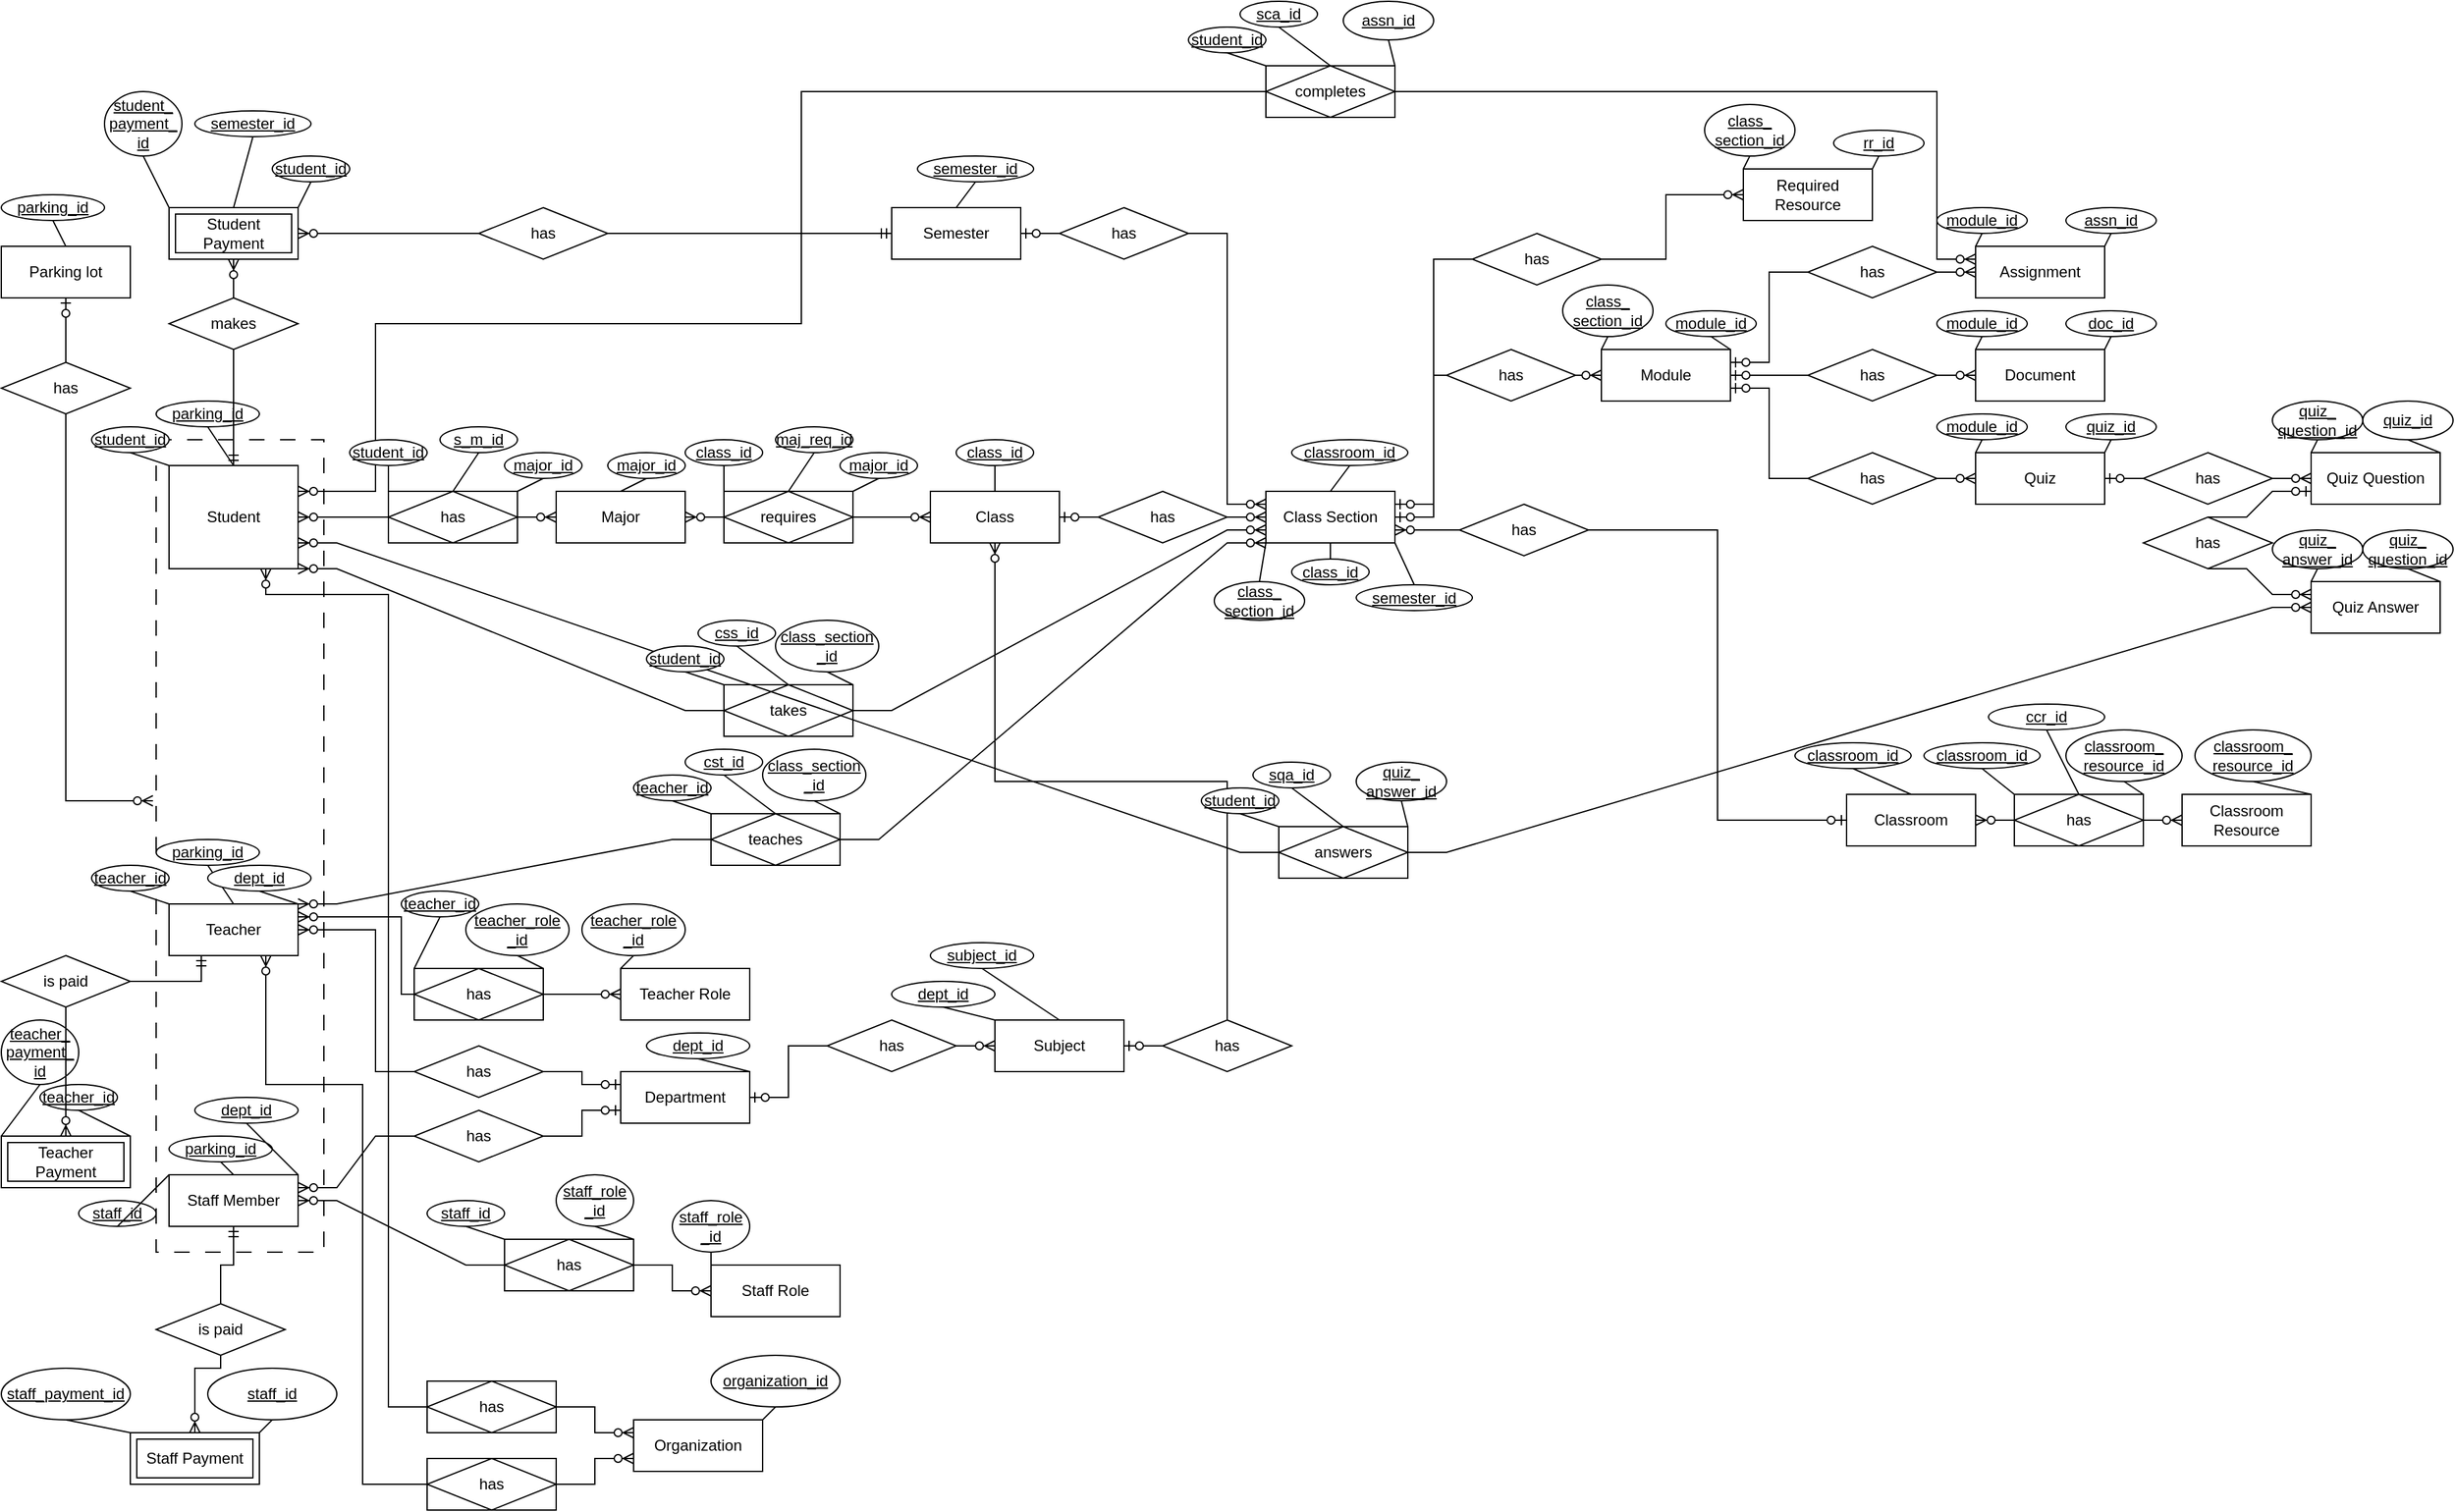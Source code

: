 <mxfile version="23.1.5" type="device">
  <diagram name="Page-1" id="x8ljWiJV3iV-alqWqLRZ">
    <mxGraphModel dx="850" dy="446" grid="1" gridSize="10" guides="1" tooltips="1" connect="1" arrows="1" fold="1" page="1" pageScale="1" pageWidth="1920" pageHeight="1200" math="0" shadow="0">
      <root>
        <mxCell id="0" />
        <mxCell id="1" parent="0" />
        <mxCell id="oAigmpeFDJN5EbFYPB60-185" value="teacher_&lt;br&gt;payment_&lt;br&gt;id" style="ellipse;whiteSpace=wrap;html=1;align=center;fontStyle=4;" vertex="1" parent="1">
          <mxGeometry x="10" y="800" width="60" height="50" as="geometry" />
        </mxCell>
        <mxCell id="oAigmpeFDJN5EbFYPB60-187" value="teacher_id" style="ellipse;whiteSpace=wrap;html=1;align=center;fontStyle=4;" vertex="1" parent="1">
          <mxGeometry x="40" y="850" width="60" height="20" as="geometry" />
        </mxCell>
        <mxCell id="oAigmpeFDJN5EbFYPB60-109" value="" style="verticalLabelPosition=bottom;verticalAlign=top;html=1;shape=mxgraph.basic.rect;fillColor2=none;strokeWidth=1;size=20;indent=5;dashed=1;dashPattern=12 12;" vertex="1" parent="1">
          <mxGeometry x="130" y="350" width="130" height="630" as="geometry" />
        </mxCell>
        <mxCell id="oAigmpeFDJN5EbFYPB60-256" value="parking_id" style="ellipse;whiteSpace=wrap;html=1;align=center;fontStyle=4;" vertex="1" parent="1">
          <mxGeometry x="130" y="320" width="80" height="20" as="geometry" />
        </mxCell>
        <mxCell id="oAigmpeFDJN5EbFYPB60-7" value="Student" style="whiteSpace=wrap;html=1;align=center;" vertex="1" parent="1">
          <mxGeometry x="140" y="370" width="100" height="80" as="geometry" />
        </mxCell>
        <mxCell id="oAigmpeFDJN5EbFYPB60-8" value="Teacher" style="whiteSpace=wrap;html=1;align=center;" vertex="1" parent="1">
          <mxGeometry x="140" y="710" width="100" height="40" as="geometry" />
        </mxCell>
        <mxCell id="oAigmpeFDJN5EbFYPB60-9" value="Staff Member" style="whiteSpace=wrap;html=1;align=center;" vertex="1" parent="1">
          <mxGeometry x="140" y="920" width="100" height="40" as="geometry" />
        </mxCell>
        <mxCell id="oAigmpeFDJN5EbFYPB60-10" value="Class" style="whiteSpace=wrap;html=1;align=center;" vertex="1" parent="1">
          <mxGeometry x="730" y="390" width="100" height="40" as="geometry" />
        </mxCell>
        <mxCell id="oAigmpeFDJN5EbFYPB60-11" value="Major" style="whiteSpace=wrap;html=1;align=center;" vertex="1" parent="1">
          <mxGeometry x="440" y="390" width="100" height="40" as="geometry" />
        </mxCell>
        <mxCell id="oAigmpeFDJN5EbFYPB60-12" value="Class Section" style="whiteSpace=wrap;html=1;align=center;" vertex="1" parent="1">
          <mxGeometry x="990" y="390" width="100" height="40" as="geometry" />
        </mxCell>
        <mxCell id="oAigmpeFDJN5EbFYPB60-13" value="Module" style="whiteSpace=wrap;html=1;align=center;" vertex="1" parent="1">
          <mxGeometry x="1250" y="280" width="100" height="40" as="geometry" />
        </mxCell>
        <mxCell id="oAigmpeFDJN5EbFYPB60-14" value="Document" style="whiteSpace=wrap;html=1;align=center;" vertex="1" parent="1">
          <mxGeometry x="1540" y="280" width="100" height="40" as="geometry" />
        </mxCell>
        <mxCell id="oAigmpeFDJN5EbFYPB60-15" value="Assignment" style="whiteSpace=wrap;html=1;align=center;" vertex="1" parent="1">
          <mxGeometry x="1540" y="200" width="100" height="40" as="geometry" />
        </mxCell>
        <mxCell id="oAigmpeFDJN5EbFYPB60-16" value="has" style="shape=associativeEntity;whiteSpace=wrap;html=1;align=center;" vertex="1" parent="1">
          <mxGeometry x="310" y="390" width="100" height="40" as="geometry" />
        </mxCell>
        <mxCell id="oAigmpeFDJN5EbFYPB60-17" value="" style="edgeStyle=entityRelationEdgeStyle;fontSize=12;html=1;endArrow=ERzeroToMany;endFill=1;rounded=0;exitX=0;exitY=0.5;exitDx=0;exitDy=0;" edge="1" parent="1" source="oAigmpeFDJN5EbFYPB60-16" target="oAigmpeFDJN5EbFYPB60-7">
          <mxGeometry width="100" height="100" relative="1" as="geometry">
            <mxPoint x="280" y="240" as="sourcePoint" />
            <mxPoint x="330" y="240" as="targetPoint" />
            <Array as="points">
              <mxPoint x="270" y="270" />
              <mxPoint x="350" y="290" />
              <mxPoint x="310" y="280" />
              <mxPoint x="280" y="260" />
              <mxPoint x="570" y="300" />
              <mxPoint x="550" y="310" />
              <mxPoint x="350" y="250" />
              <mxPoint x="320" y="280" />
              <mxPoint x="280" y="270" />
            </Array>
          </mxGeometry>
        </mxCell>
        <mxCell id="oAigmpeFDJN5EbFYPB60-18" value="" style="edgeStyle=entityRelationEdgeStyle;fontSize=12;html=1;endArrow=ERzeroToMany;endFill=1;rounded=0;exitX=1;exitY=0.5;exitDx=0;exitDy=0;entryX=0;entryY=0.5;entryDx=0;entryDy=0;" edge="1" parent="1" source="oAigmpeFDJN5EbFYPB60-16" target="oAigmpeFDJN5EbFYPB60-11">
          <mxGeometry width="100" height="100" relative="1" as="geometry">
            <mxPoint x="436.5" y="546" as="sourcePoint" />
            <mxPoint x="363.5" y="520" as="targetPoint" />
            <Array as="points">
              <mxPoint x="393.5" y="570" />
              <mxPoint x="473.5" y="590" />
              <mxPoint x="433.5" y="580" />
              <mxPoint x="403.5" y="560" />
              <mxPoint x="693.5" y="600" />
              <mxPoint x="673.5" y="610" />
              <mxPoint x="473.5" y="550" />
              <mxPoint x="443.5" y="580" />
              <mxPoint x="403.5" y="570" />
            </Array>
          </mxGeometry>
        </mxCell>
        <mxCell id="oAigmpeFDJN5EbFYPB60-19" value="requires" style="shape=associativeEntity;whiteSpace=wrap;html=1;align=center;" vertex="1" parent="1">
          <mxGeometry x="570" y="390" width="100" height="40" as="geometry" />
        </mxCell>
        <mxCell id="oAigmpeFDJN5EbFYPB60-20" value="" style="edgeStyle=entityRelationEdgeStyle;fontSize=12;html=1;endArrow=ERzeroToMany;endFill=1;rounded=0;exitX=1;exitY=0.5;exitDx=0;exitDy=0;" edge="1" parent="1" source="oAigmpeFDJN5EbFYPB60-19" target="oAigmpeFDJN5EbFYPB60-10">
          <mxGeometry width="100" height="100" relative="1" as="geometry">
            <mxPoint x="810" y="390" as="sourcePoint" />
            <mxPoint x="540" y="400" as="targetPoint" />
            <Array as="points">
              <mxPoint x="403.5" y="580" />
              <mxPoint x="483.5" y="600" />
              <mxPoint x="443.5" y="590" />
              <mxPoint x="413.5" y="570" />
              <mxPoint x="703.5" y="610" />
              <mxPoint x="683.5" y="620" />
              <mxPoint x="483.5" y="560" />
              <mxPoint x="453.5" y="590" />
              <mxPoint x="413.5" y="580" />
            </Array>
          </mxGeometry>
        </mxCell>
        <mxCell id="oAigmpeFDJN5EbFYPB60-21" value="" style="edgeStyle=entityRelationEdgeStyle;fontSize=12;html=1;endArrow=ERzeroToMany;endFill=1;rounded=0;entryX=1;entryY=0.5;entryDx=0;entryDy=0;exitX=0;exitY=0.5;exitDx=0;exitDy=0;" edge="1" parent="1" source="oAigmpeFDJN5EbFYPB60-19" target="oAigmpeFDJN5EbFYPB60-11">
          <mxGeometry width="100" height="100" relative="1" as="geometry">
            <mxPoint x="640" y="440" as="sourcePoint" />
            <mxPoint x="280" y="420" as="targetPoint" />
            <Array as="points">
              <mxPoint x="310" y="450" />
              <mxPoint x="390" y="470" />
              <mxPoint x="440" y="480" />
              <mxPoint x="350" y="460" />
              <mxPoint x="320" y="440" />
              <mxPoint x="610" y="480" />
              <mxPoint x="590" y="490" />
              <mxPoint x="390" y="430" />
              <mxPoint x="360" y="460" />
              <mxPoint x="320" y="450" />
            </Array>
          </mxGeometry>
        </mxCell>
        <mxCell id="oAigmpeFDJN5EbFYPB60-22" value="has" style="shape=rhombus;perimeter=rhombusPerimeter;whiteSpace=wrap;html=1;align=center;" vertex="1" parent="1">
          <mxGeometry x="860" y="390" width="100" height="40" as="geometry" />
        </mxCell>
        <mxCell id="oAigmpeFDJN5EbFYPB60-23" value="" style="edgeStyle=entityRelationEdgeStyle;fontSize=12;html=1;endArrow=ERzeroToMany;endFill=1;rounded=0;entryX=0;entryY=0.5;entryDx=0;entryDy=0;exitX=1;exitY=0.5;exitDx=0;exitDy=0;" edge="1" parent="1" source="oAigmpeFDJN5EbFYPB60-22" target="oAigmpeFDJN5EbFYPB60-12">
          <mxGeometry width="100" height="100" relative="1" as="geometry">
            <mxPoint x="1130" y="220" as="sourcePoint" />
            <mxPoint x="1170" y="280" as="targetPoint" />
            <Array as="points">
              <mxPoint x="683.5" y="470" />
              <mxPoint x="763.5" y="490" />
              <mxPoint x="723.5" y="480" />
              <mxPoint x="693.5" y="460" />
              <mxPoint x="983.5" y="500" />
              <mxPoint x="963.5" y="510" />
              <mxPoint x="763.5" y="450" />
              <mxPoint x="733.5" y="480" />
              <mxPoint x="693.5" y="470" />
            </Array>
          </mxGeometry>
        </mxCell>
        <mxCell id="oAigmpeFDJN5EbFYPB60-24" value="" style="edgeStyle=entityRelationEdgeStyle;fontSize=12;html=1;endArrow=ERzeroToOne;endFill=1;rounded=0;entryX=1;entryY=0.5;entryDx=0;entryDy=0;exitX=0;exitY=0.5;exitDx=0;exitDy=0;" edge="1" parent="1" source="oAigmpeFDJN5EbFYPB60-22" target="oAigmpeFDJN5EbFYPB60-10">
          <mxGeometry width="100" height="100" relative="1" as="geometry">
            <mxPoint x="690" y="420" as="sourcePoint" />
            <mxPoint x="790" y="320" as="targetPoint" />
          </mxGeometry>
        </mxCell>
        <mxCell id="oAigmpeFDJN5EbFYPB60-26" value="takes" style="shape=associativeEntity;whiteSpace=wrap;html=1;align=center;" vertex="1" parent="1">
          <mxGeometry x="570" y="540" width="100" height="40" as="geometry" />
        </mxCell>
        <mxCell id="oAigmpeFDJN5EbFYPB60-27" value="" style="edgeStyle=entityRelationEdgeStyle;fontSize=12;html=1;endArrow=ERzeroToMany;endFill=1;rounded=0;exitX=0;exitY=0.5;exitDx=0;exitDy=0;entryX=1;entryY=1;entryDx=0;entryDy=0;" edge="1" parent="1" source="oAigmpeFDJN5EbFYPB60-26" target="oAigmpeFDJN5EbFYPB60-7">
          <mxGeometry width="100" height="100" relative="1" as="geometry">
            <mxPoint x="400" y="390" as="sourcePoint" />
            <mxPoint x="360" y="390" as="targetPoint" />
            <Array as="points">
              <mxPoint x="390" y="420" />
              <mxPoint x="470" y="440" />
              <mxPoint x="430" y="430" />
              <mxPoint x="400" y="410" />
              <mxPoint x="690" y="450" />
              <mxPoint x="670" y="460" />
              <mxPoint x="470" y="400" />
              <mxPoint x="440" y="430" />
              <mxPoint x="400" y="420" />
            </Array>
          </mxGeometry>
        </mxCell>
        <mxCell id="oAigmpeFDJN5EbFYPB60-29" value="" style="edgeStyle=entityRelationEdgeStyle;fontSize=12;html=1;endArrow=ERzeroToMany;endFill=1;rounded=0;exitX=1;exitY=0.5;exitDx=0;exitDy=0;entryX=0;entryY=0.75;entryDx=0;entryDy=0;" edge="1" parent="1" source="oAigmpeFDJN5EbFYPB60-26" target="oAigmpeFDJN5EbFYPB60-12">
          <mxGeometry width="100" height="100" relative="1" as="geometry">
            <mxPoint x="745" y="460" as="sourcePoint" />
            <mxPoint x="435" y="390" as="targetPoint" />
            <Array as="points">
              <mxPoint x="555" y="550" />
              <mxPoint x="635" y="570" />
              <mxPoint x="595" y="560" />
              <mxPoint x="565" y="540" />
              <mxPoint x="855" y="580" />
              <mxPoint x="835" y="590" />
              <mxPoint x="635" y="530" />
              <mxPoint x="605" y="560" />
              <mxPoint x="565" y="550" />
            </Array>
          </mxGeometry>
        </mxCell>
        <mxCell id="oAigmpeFDJN5EbFYPB60-30" value="teaches" style="shape=associativeEntity;whiteSpace=wrap;html=1;align=center;" vertex="1" parent="1">
          <mxGeometry x="560" y="640" width="100" height="40" as="geometry" />
        </mxCell>
        <mxCell id="oAigmpeFDJN5EbFYPB60-31" value="" style="edgeStyle=entityRelationEdgeStyle;fontSize=12;html=1;endArrow=ERzeroToMany;endFill=1;rounded=0;exitX=0;exitY=0.5;exitDx=0;exitDy=0;entryX=1;entryY=0;entryDx=0;entryDy=0;" edge="1" parent="1" source="oAigmpeFDJN5EbFYPB60-30" target="oAigmpeFDJN5EbFYPB60-8">
          <mxGeometry width="100" height="100" relative="1" as="geometry">
            <mxPoint x="580" y="310" as="sourcePoint" />
            <mxPoint x="280" y="270" as="targetPoint" />
            <Array as="points">
              <mxPoint x="400" y="430" />
              <mxPoint x="480" y="450" />
              <mxPoint x="340" y="330" />
              <mxPoint x="440" y="440" />
              <mxPoint x="410" y="420" />
              <mxPoint x="700" y="460" />
              <mxPoint x="680" y="470" />
              <mxPoint x="480" y="410" />
              <mxPoint x="450" y="440" />
              <mxPoint x="410" y="430" />
            </Array>
          </mxGeometry>
        </mxCell>
        <mxCell id="oAigmpeFDJN5EbFYPB60-32" value="" style="edgeStyle=entityRelationEdgeStyle;fontSize=12;html=1;endArrow=ERzeroToMany;endFill=1;rounded=0;exitX=1;exitY=0.5;exitDx=0;exitDy=0;entryX=0;entryY=1;entryDx=0;entryDy=0;" edge="1" parent="1" source="oAigmpeFDJN5EbFYPB60-30" target="oAigmpeFDJN5EbFYPB60-12">
          <mxGeometry width="100" height="100" relative="1" as="geometry">
            <mxPoint x="680" y="310" as="sourcePoint" />
            <mxPoint x="990" y="285" as="targetPoint" />
            <Array as="points">
              <mxPoint x="565" y="560" />
              <mxPoint x="645" y="580" />
              <mxPoint x="605" y="570" />
              <mxPoint x="575" y="550" />
              <mxPoint x="865" y="590" />
              <mxPoint x="845" y="600" />
              <mxPoint x="645" y="540" />
              <mxPoint x="615" y="570" />
              <mxPoint x="575" y="560" />
            </Array>
          </mxGeometry>
        </mxCell>
        <mxCell id="oAigmpeFDJN5EbFYPB60-33" value="Teacher Role" style="whiteSpace=wrap;html=1;align=center;" vertex="1" parent="1">
          <mxGeometry x="490" y="760" width="100" height="40" as="geometry" />
        </mxCell>
        <mxCell id="oAigmpeFDJN5EbFYPB60-34" value="has" style="shape=associativeEntity;whiteSpace=wrap;html=1;align=center;" vertex="1" parent="1">
          <mxGeometry x="330" y="760" width="100" height="40" as="geometry" />
        </mxCell>
        <mxCell id="oAigmpeFDJN5EbFYPB60-36" value="" style="edgeStyle=orthogonalEdgeStyle;fontSize=12;html=1;endArrow=ERzeroToMany;endFill=1;rounded=0;exitX=0;exitY=0.5;exitDx=0;exitDy=0;entryX=1;entryY=0.25;entryDx=0;entryDy=0;" edge="1" parent="1" source="oAigmpeFDJN5EbFYPB60-34" target="oAigmpeFDJN5EbFYPB60-8">
          <mxGeometry width="100" height="100" relative="1" as="geometry">
            <mxPoint x="330" y="290" as="sourcePoint" />
            <mxPoint x="290" y="290" as="targetPoint" />
            <Array as="points">
              <mxPoint x="320" y="780" />
              <mxPoint x="320" y="720" />
            </Array>
          </mxGeometry>
        </mxCell>
        <mxCell id="oAigmpeFDJN5EbFYPB60-37" value="" style="edgeStyle=entityRelationEdgeStyle;fontSize=12;html=1;endArrow=ERzeroToMany;endFill=1;rounded=0;exitX=1;exitY=0.5;exitDx=0;exitDy=0;entryX=0;entryY=0.5;entryDx=0;entryDy=0;" edge="1" parent="1" source="oAigmpeFDJN5EbFYPB60-34" target="oAigmpeFDJN5EbFYPB60-33">
          <mxGeometry width="100" height="100" relative="1" as="geometry">
            <mxPoint x="680" y="510" as="sourcePoint" />
            <mxPoint x="990" y="460" as="targetPoint" />
            <Array as="points">
              <mxPoint x="575" y="710" />
              <mxPoint x="655" y="730" />
              <mxPoint x="615" y="720" />
              <mxPoint x="585" y="700" />
              <mxPoint x="875" y="740" />
              <mxPoint x="855" y="750" />
              <mxPoint x="655" y="690" />
              <mxPoint x="625" y="720" />
              <mxPoint x="585" y="710" />
            </Array>
          </mxGeometry>
        </mxCell>
        <mxCell id="oAigmpeFDJN5EbFYPB60-38" value="Staff Role" style="whiteSpace=wrap;html=1;align=center;" vertex="1" parent="1">
          <mxGeometry x="560" y="990" width="100" height="40" as="geometry" />
        </mxCell>
        <mxCell id="oAigmpeFDJN5EbFYPB60-39" value="has" style="shape=associativeEntity;whiteSpace=wrap;html=1;align=center;" vertex="1" parent="1">
          <mxGeometry x="400" y="970" width="100" height="40" as="geometry" />
        </mxCell>
        <mxCell id="oAigmpeFDJN5EbFYPB60-40" value="" style="edgeStyle=entityRelationEdgeStyle;fontSize=12;html=1;endArrow=ERzeroToMany;endFill=1;rounded=0;exitX=0;exitY=0.5;exitDx=0;exitDy=0;entryX=1;entryY=0.5;entryDx=0;entryDy=0;" edge="1" parent="1" source="oAigmpeFDJN5EbFYPB60-39" target="oAigmpeFDJN5EbFYPB60-9">
          <mxGeometry width="100" height="100" relative="1" as="geometry">
            <mxPoint x="330" y="360" as="sourcePoint" />
            <mxPoint x="270" y="420" as="targetPoint" />
            <Array as="points">
              <mxPoint x="320" y="390" />
              <mxPoint x="400" y="410" />
              <mxPoint x="360" y="400" />
              <mxPoint x="330" y="380" />
              <mxPoint x="620" y="420" />
              <mxPoint x="600" y="430" />
              <mxPoint x="400" y="370" />
              <mxPoint x="370" y="400" />
              <mxPoint x="330" y="390" />
            </Array>
          </mxGeometry>
        </mxCell>
        <mxCell id="oAigmpeFDJN5EbFYPB60-41" value="" style="edgeStyle=entityRelationEdgeStyle;fontSize=12;html=1;endArrow=ERzeroToMany;endFill=1;rounded=0;exitX=1;exitY=0.5;exitDx=0;exitDy=0;entryX=0;entryY=0.5;entryDx=0;entryDy=0;" edge="1" parent="1" source="oAigmpeFDJN5EbFYPB60-39" target="oAigmpeFDJN5EbFYPB60-38">
          <mxGeometry width="100" height="100" relative="1" as="geometry">
            <mxPoint x="750" y="860" as="sourcePoint" />
            <mxPoint x="1060" y="810" as="targetPoint" />
            <Array as="points">
              <mxPoint x="645" y="1060" />
              <mxPoint x="725" y="1080" />
              <mxPoint x="685" y="1070" />
              <mxPoint x="655" y="1050" />
              <mxPoint x="945" y="1090" />
              <mxPoint x="925" y="1100" />
              <mxPoint x="725" y="1040" />
              <mxPoint x="695" y="1070" />
              <mxPoint x="655" y="1060" />
            </Array>
          </mxGeometry>
        </mxCell>
        <mxCell id="oAigmpeFDJN5EbFYPB60-44" value="has" style="shape=rhombus;perimeter=rhombusPerimeter;whiteSpace=wrap;html=1;align=center;" vertex="1" parent="1">
          <mxGeometry x="330" y="820" width="100" height="40" as="geometry" />
        </mxCell>
        <mxCell id="oAigmpeFDJN5EbFYPB60-45" value="" style="edgeStyle=orthogonalEdgeStyle;fontSize=12;html=1;endArrow=ERzeroToMany;endFill=1;rounded=0;exitX=0;exitY=0.5;exitDx=0;exitDy=0;entryX=1;entryY=0.5;entryDx=0;entryDy=0;" edge="1" parent="1" source="oAigmpeFDJN5EbFYPB60-44" target="oAigmpeFDJN5EbFYPB60-8">
          <mxGeometry width="100" height="100" relative="1" as="geometry">
            <mxPoint x="350" y="465" as="sourcePoint" />
            <mxPoint x="260" y="455.0" as="targetPoint" />
            <Array as="points">
              <mxPoint x="300" y="840" />
              <mxPoint x="300" y="730" />
            </Array>
          </mxGeometry>
        </mxCell>
        <mxCell id="oAigmpeFDJN5EbFYPB60-46" value="Department" style="whiteSpace=wrap;html=1;align=center;" vertex="1" parent="1">
          <mxGeometry x="490" y="840" width="100" height="40" as="geometry" />
        </mxCell>
        <mxCell id="oAigmpeFDJN5EbFYPB60-47" value="" style="edgeStyle=entityRelationEdgeStyle;fontSize=12;html=1;endArrow=ERzeroToOne;endFill=1;rounded=0;entryX=0;entryY=0.25;entryDx=0;entryDy=0;exitX=1;exitY=0.5;exitDx=0;exitDy=0;" edge="1" parent="1" source="oAigmpeFDJN5EbFYPB60-44" target="oAigmpeFDJN5EbFYPB60-46">
          <mxGeometry width="100" height="100" relative="1" as="geometry">
            <mxPoint x="860" y="620" as="sourcePoint" />
            <mxPoint x="830" y="620" as="targetPoint" />
          </mxGeometry>
        </mxCell>
        <mxCell id="oAigmpeFDJN5EbFYPB60-48" value="" style="edgeStyle=entityRelationEdgeStyle;fontSize=12;html=1;endArrow=ERzeroToMany;endFill=1;rounded=0;entryX=1;entryY=0.25;entryDx=0;entryDy=0;exitX=0;exitY=0.5;exitDx=0;exitDy=0;" edge="1" parent="1" source="oAigmpeFDJN5EbFYPB60-49" target="oAigmpeFDJN5EbFYPB60-9">
          <mxGeometry width="100" height="100" relative="1" as="geometry">
            <mxPoint x="310" y="530" as="sourcePoint" />
            <mxPoint x="280" y="360" as="targetPoint" />
            <Array as="points">
              <mxPoint x="340" y="390" />
              <mxPoint x="420" y="410" />
              <mxPoint x="380" y="400" />
              <mxPoint x="350" y="380" />
              <mxPoint x="640" y="420" />
              <mxPoint x="620" y="430" />
              <mxPoint x="420" y="370" />
              <mxPoint x="390" y="400" />
              <mxPoint x="350" y="390" />
            </Array>
          </mxGeometry>
        </mxCell>
        <mxCell id="oAigmpeFDJN5EbFYPB60-49" value="has" style="shape=rhombus;perimeter=rhombusPerimeter;whiteSpace=wrap;html=1;align=center;" vertex="1" parent="1">
          <mxGeometry x="330" y="870" width="100" height="40" as="geometry" />
        </mxCell>
        <mxCell id="oAigmpeFDJN5EbFYPB60-51" value="" style="edgeStyle=entityRelationEdgeStyle;fontSize=12;html=1;endArrow=ERzeroToOne;endFill=1;rounded=0;exitX=1;exitY=0.5;exitDx=0;exitDy=0;entryX=0;entryY=0.75;entryDx=0;entryDy=0;" edge="1" parent="1" source="oAigmpeFDJN5EbFYPB60-49" target="oAigmpeFDJN5EbFYPB60-46">
          <mxGeometry width="100" height="100" relative="1" as="geometry">
            <mxPoint x="440" y="850" as="sourcePoint" />
            <mxPoint x="490" y="880" as="targetPoint" />
          </mxGeometry>
        </mxCell>
        <mxCell id="oAigmpeFDJN5EbFYPB60-52" value="has" style="shape=rhombus;perimeter=rhombusPerimeter;whiteSpace=wrap;html=1;align=center;" vertex="1" parent="1">
          <mxGeometry x="1130" y="280" width="100" height="40" as="geometry" />
        </mxCell>
        <mxCell id="oAigmpeFDJN5EbFYPB60-54" value="" style="edgeStyle=orthogonalEdgeStyle;fontSize=12;html=1;endArrow=ERzeroToOne;endFill=1;rounded=0;entryX=1;entryY=0.5;entryDx=0;entryDy=0;exitX=0;exitY=0.5;exitDx=0;exitDy=0;" edge="1" parent="1" source="oAigmpeFDJN5EbFYPB60-52" target="oAigmpeFDJN5EbFYPB60-12">
          <mxGeometry width="100" height="100" relative="1" as="geometry">
            <mxPoint x="970" y="420" as="sourcePoint" />
            <mxPoint x="1100" y="240" as="targetPoint" />
            <Array as="points">
              <mxPoint x="1120" y="300" />
              <mxPoint x="1120" y="410" />
            </Array>
          </mxGeometry>
        </mxCell>
        <mxCell id="oAigmpeFDJN5EbFYPB60-56" value="" style="edgeStyle=orthogonalEdgeStyle;fontSize=12;html=1;endArrow=ERzeroToMany;endFill=1;rounded=0;exitX=1;exitY=0.5;exitDx=0;exitDy=0;entryX=0;entryY=0.5;entryDx=0;entryDy=0;" edge="1" parent="1" source="oAigmpeFDJN5EbFYPB60-52" target="oAigmpeFDJN5EbFYPB60-13">
          <mxGeometry width="100" height="100" relative="1" as="geometry">
            <mxPoint x="680" y="370" as="sourcePoint" />
            <mxPoint x="990" y="320" as="targetPoint" />
          </mxGeometry>
        </mxCell>
        <mxCell id="oAigmpeFDJN5EbFYPB60-57" value="has" style="shape=rhombus;perimeter=rhombusPerimeter;whiteSpace=wrap;html=1;align=center;" vertex="1" parent="1">
          <mxGeometry x="1410" y="280" width="100" height="40" as="geometry" />
        </mxCell>
        <mxCell id="oAigmpeFDJN5EbFYPB60-58" value="" style="edgeStyle=entityRelationEdgeStyle;fontSize=12;html=1;endArrow=ERzeroToOne;endFill=1;rounded=0;entryX=1;entryY=0.5;entryDx=0;entryDy=0;exitX=0;exitY=0.5;exitDx=0;exitDy=0;" edge="1" parent="1" source="oAigmpeFDJN5EbFYPB60-57" target="oAigmpeFDJN5EbFYPB60-13">
          <mxGeometry width="100" height="100" relative="1" as="geometry">
            <mxPoint x="1300" y="420" as="sourcePoint" />
            <mxPoint x="1410" y="240" as="targetPoint" />
          </mxGeometry>
        </mxCell>
        <mxCell id="oAigmpeFDJN5EbFYPB60-59" value="" style="edgeStyle=entityRelationEdgeStyle;fontSize=12;html=1;endArrow=ERzeroToMany;endFill=1;rounded=0;exitX=1;exitY=0.5;exitDx=0;exitDy=0;entryX=0;entryY=0.5;entryDx=0;entryDy=0;" edge="1" parent="1" source="oAigmpeFDJN5EbFYPB60-57" target="oAigmpeFDJN5EbFYPB60-14">
          <mxGeometry width="100" height="100" relative="1" as="geometry">
            <mxPoint x="960" y="370" as="sourcePoint" />
            <mxPoint x="1560" y="240" as="targetPoint" />
            <Array as="points">
              <mxPoint x="855" y="570" />
              <mxPoint x="935" y="590" />
              <mxPoint x="895" y="580" />
              <mxPoint x="865" y="560" />
              <mxPoint x="1155" y="600" />
              <mxPoint x="1135" y="610" />
              <mxPoint x="935" y="550" />
              <mxPoint x="905" y="580" />
              <mxPoint x="865" y="570" />
            </Array>
          </mxGeometry>
        </mxCell>
        <mxCell id="oAigmpeFDJN5EbFYPB60-61" value="has" style="shape=rhombus;perimeter=rhombusPerimeter;whiteSpace=wrap;html=1;align=center;" vertex="1" parent="1">
          <mxGeometry x="1410" y="200" width="100" height="40" as="geometry" />
        </mxCell>
        <mxCell id="oAigmpeFDJN5EbFYPB60-62" value="" style="edgeStyle=entityRelationEdgeStyle;fontSize=12;html=1;endArrow=ERzeroToOne;endFill=1;rounded=0;entryX=1;entryY=0.25;entryDx=0;entryDy=0;exitX=0;exitY=0.5;exitDx=0;exitDy=0;" edge="1" parent="1" source="oAigmpeFDJN5EbFYPB60-61" target="oAigmpeFDJN5EbFYPB60-13">
          <mxGeometry width="100" height="100" relative="1" as="geometry">
            <mxPoint x="1310" y="350" as="sourcePoint" />
            <mxPoint x="1390" y="170" as="targetPoint" />
          </mxGeometry>
        </mxCell>
        <mxCell id="oAigmpeFDJN5EbFYPB60-63" value="" style="edgeStyle=entityRelationEdgeStyle;fontSize=12;html=1;endArrow=ERzeroToMany;endFill=1;rounded=0;exitX=1;exitY=0.5;exitDx=0;exitDy=0;entryX=0;entryY=0.5;entryDx=0;entryDy=0;" edge="1" parent="1" source="oAigmpeFDJN5EbFYPB60-61" target="oAigmpeFDJN5EbFYPB60-15">
          <mxGeometry width="100" height="100" relative="1" as="geometry">
            <mxPoint x="970" y="310" as="sourcePoint" />
            <mxPoint x="1590" y="180" as="targetPoint" />
            <Array as="points">
              <mxPoint x="865" y="510" />
              <mxPoint x="945" y="530" />
              <mxPoint x="905" y="520" />
              <mxPoint x="875" y="500" />
              <mxPoint x="1165" y="540" />
              <mxPoint x="1145" y="550" />
              <mxPoint x="945" y="490" />
              <mxPoint x="915" y="520" />
              <mxPoint x="875" y="510" />
            </Array>
          </mxGeometry>
        </mxCell>
        <mxCell id="oAigmpeFDJN5EbFYPB60-64" value="Quiz" style="whiteSpace=wrap;html=1;align=center;" vertex="1" parent="1">
          <mxGeometry x="1540" y="360" width="100" height="40" as="geometry" />
        </mxCell>
        <mxCell id="oAigmpeFDJN5EbFYPB60-65" value="has" style="shape=rhombus;perimeter=rhombusPerimeter;whiteSpace=wrap;html=1;align=center;" vertex="1" parent="1">
          <mxGeometry x="1410" y="360" width="100" height="40" as="geometry" />
        </mxCell>
        <mxCell id="oAigmpeFDJN5EbFYPB60-66" value="" style="edgeStyle=entityRelationEdgeStyle;fontSize=12;html=1;endArrow=ERzeroToOne;endFill=1;rounded=0;entryX=1;entryY=0.75;entryDx=0;entryDy=0;exitX=0;exitY=0.5;exitDx=0;exitDy=0;" edge="1" parent="1" source="oAigmpeFDJN5EbFYPB60-65" target="oAigmpeFDJN5EbFYPB60-13">
          <mxGeometry width="100" height="100" relative="1" as="geometry">
            <mxPoint x="1300" y="470" as="sourcePoint" />
            <mxPoint x="1330" y="290" as="targetPoint" />
            <Array as="points">
              <mxPoint x="1330" y="250" />
            </Array>
          </mxGeometry>
        </mxCell>
        <mxCell id="oAigmpeFDJN5EbFYPB60-67" value="" style="edgeStyle=entityRelationEdgeStyle;fontSize=12;html=1;endArrow=ERzeroToMany;endFill=1;rounded=0;exitX=1;exitY=0.5;exitDx=0;exitDy=0;entryX=0;entryY=0.5;entryDx=0;entryDy=0;" edge="1" parent="1" source="oAigmpeFDJN5EbFYPB60-65" target="oAigmpeFDJN5EbFYPB60-64">
          <mxGeometry width="100" height="100" relative="1" as="geometry">
            <mxPoint x="960" y="510" as="sourcePoint" />
            <mxPoint x="1560" y="380" as="targetPoint" />
            <Array as="points">
              <mxPoint x="855" y="710" />
              <mxPoint x="935" y="730" />
              <mxPoint x="895" y="720" />
              <mxPoint x="865" y="700" />
              <mxPoint x="1155" y="740" />
              <mxPoint x="1135" y="750" />
              <mxPoint x="935" y="690" />
              <mxPoint x="905" y="720" />
              <mxPoint x="865" y="710" />
            </Array>
          </mxGeometry>
        </mxCell>
        <mxCell id="oAigmpeFDJN5EbFYPB60-72" value="Quiz Question" style="whiteSpace=wrap;html=1;align=center;" vertex="1" parent="1">
          <mxGeometry x="1800" y="360" width="100" height="40" as="geometry" />
        </mxCell>
        <mxCell id="oAigmpeFDJN5EbFYPB60-73" value="has" style="shape=rhombus;perimeter=rhombusPerimeter;whiteSpace=wrap;html=1;align=center;" vertex="1" parent="1">
          <mxGeometry x="1670" y="360" width="100" height="40" as="geometry" />
        </mxCell>
        <mxCell id="oAigmpeFDJN5EbFYPB60-74" value="" style="edgeStyle=entityRelationEdgeStyle;fontSize=12;html=1;endArrow=ERzeroToOne;endFill=1;rounded=0;entryX=1;entryY=0.5;entryDx=0;entryDy=0;exitX=0;exitY=0.5;exitDx=0;exitDy=0;" edge="1" parent="1" source="oAigmpeFDJN5EbFYPB60-73" target="oAigmpeFDJN5EbFYPB60-64">
          <mxGeometry width="100" height="100" relative="1" as="geometry">
            <mxPoint x="1600" y="470" as="sourcePoint" />
            <mxPoint x="1630" y="250" as="targetPoint" />
            <Array as="points">
              <mxPoint x="1630" y="250" />
            </Array>
          </mxGeometry>
        </mxCell>
        <mxCell id="oAigmpeFDJN5EbFYPB60-75" value="" style="edgeStyle=orthogonalEdgeStyle;fontSize=12;html=1;endArrow=ERzeroToMany;endFill=1;rounded=0;exitX=1;exitY=0.5;exitDx=0;exitDy=0;entryX=0;entryY=0.5;entryDx=0;entryDy=0;" edge="1" parent="1" source="oAigmpeFDJN5EbFYPB60-73" target="oAigmpeFDJN5EbFYPB60-72">
          <mxGeometry width="100" height="100" relative="1" as="geometry">
            <mxPoint x="1260" y="420" as="sourcePoint" />
            <mxPoint x="1860" y="290" as="targetPoint" />
          </mxGeometry>
        </mxCell>
        <mxCell id="oAigmpeFDJN5EbFYPB60-76" value="Quiz Answer" style="whiteSpace=wrap;html=1;align=center;" vertex="1" parent="1">
          <mxGeometry x="1800" y="460" width="100" height="40" as="geometry" />
        </mxCell>
        <mxCell id="oAigmpeFDJN5EbFYPB60-77" value="has" style="shape=rhombus;perimeter=rhombusPerimeter;whiteSpace=wrap;html=1;align=center;" vertex="1" parent="1">
          <mxGeometry x="1670" y="410" width="100" height="40" as="geometry" />
        </mxCell>
        <mxCell id="oAigmpeFDJN5EbFYPB60-78" value="" style="edgeStyle=entityRelationEdgeStyle;fontSize=12;html=1;endArrow=ERzeroToOne;endFill=1;rounded=0;entryX=0;entryY=0.75;entryDx=0;entryDy=0;exitX=0.5;exitY=0;exitDx=0;exitDy=0;" edge="1" parent="1" source="oAigmpeFDJN5EbFYPB60-77" target="oAigmpeFDJN5EbFYPB60-72">
          <mxGeometry width="100" height="100" relative="1" as="geometry">
            <mxPoint x="1580" y="570" as="sourcePoint" />
            <mxPoint x="1620" y="390" as="targetPoint" />
            <Array as="points">
              <mxPoint x="1610" y="350" />
            </Array>
          </mxGeometry>
        </mxCell>
        <mxCell id="oAigmpeFDJN5EbFYPB60-79" value="" style="edgeStyle=entityRelationEdgeStyle;fontSize=12;html=1;endArrow=ERzeroToMany;endFill=1;rounded=0;exitX=0.5;exitY=1;exitDx=0;exitDy=0;entryX=0;entryY=0.25;entryDx=0;entryDy=0;" edge="1" parent="1" source="oAigmpeFDJN5EbFYPB60-77" target="oAigmpeFDJN5EbFYPB60-76">
          <mxGeometry width="100" height="100" relative="1" as="geometry">
            <mxPoint x="1240" y="520" as="sourcePoint" />
            <mxPoint x="1840" y="390" as="targetPoint" />
            <Array as="points">
              <mxPoint x="1135" y="720" />
              <mxPoint x="1215" y="740" />
              <mxPoint x="1175" y="730" />
              <mxPoint x="1145" y="710" />
              <mxPoint x="1435" y="750" />
              <mxPoint x="1415" y="760" />
              <mxPoint x="1215" y="700" />
              <mxPoint x="1185" y="730" />
              <mxPoint x="1145" y="720" />
            </Array>
          </mxGeometry>
        </mxCell>
        <mxCell id="oAigmpeFDJN5EbFYPB60-80" value="Subject" style="whiteSpace=wrap;html=1;align=center;" vertex="1" parent="1">
          <mxGeometry x="780" y="800" width="100" height="40" as="geometry" />
        </mxCell>
        <mxCell id="oAigmpeFDJN5EbFYPB60-81" value="has" style="shape=rhombus;perimeter=rhombusPerimeter;whiteSpace=wrap;html=1;align=center;" vertex="1" parent="1">
          <mxGeometry x="910" y="800" width="100" height="40" as="geometry" />
        </mxCell>
        <mxCell id="oAigmpeFDJN5EbFYPB60-84" value="" style="edgeStyle=orthogonalEdgeStyle;fontSize=12;html=1;endArrow=ERzeroToMany;endFill=1;rounded=0;entryX=0.5;entryY=1;entryDx=0;entryDy=0;exitX=0.5;exitY=0;exitDx=0;exitDy=0;" edge="1" parent="1" source="oAigmpeFDJN5EbFYPB60-81" target="oAigmpeFDJN5EbFYPB60-10">
          <mxGeometry width="100" height="100" relative="1" as="geometry">
            <mxPoint x="760" y="180" as="sourcePoint" />
            <mxPoint x="730" y="180" as="targetPoint" />
          </mxGeometry>
        </mxCell>
        <mxCell id="oAigmpeFDJN5EbFYPB60-85" value="" style="edgeStyle=entityRelationEdgeStyle;fontSize=12;html=1;endArrow=ERzeroToOne;endFill=1;rounded=0;entryX=1;entryY=0.5;entryDx=0;entryDy=0;exitX=0;exitY=0.5;exitDx=0;exitDy=0;" edge="1" parent="1" source="oAigmpeFDJN5EbFYPB60-81" target="oAigmpeFDJN5EbFYPB60-80">
          <mxGeometry width="100" height="100" relative="1" as="geometry">
            <mxPoint x="1150" y="890" as="sourcePoint" />
            <mxPoint x="1120" y="890" as="targetPoint" />
            <Array as="points">
              <mxPoint x="1120" y="890" />
            </Array>
          </mxGeometry>
        </mxCell>
        <mxCell id="oAigmpeFDJN5EbFYPB60-86" value="has" style="shape=rhombus;perimeter=rhombusPerimeter;whiteSpace=wrap;html=1;align=center;" vertex="1" parent="1">
          <mxGeometry x="650" y="800" width="100" height="40" as="geometry" />
        </mxCell>
        <mxCell id="oAigmpeFDJN5EbFYPB60-87" value="" style="edgeStyle=entityRelationEdgeStyle;fontSize=12;html=1;endArrow=ERzeroToOne;endFill=1;rounded=0;entryX=1;entryY=0.5;entryDx=0;entryDy=0;exitX=0;exitY=0.5;exitDx=0;exitDy=0;" edge="1" parent="1" source="oAigmpeFDJN5EbFYPB60-86" target="oAigmpeFDJN5EbFYPB60-46">
          <mxGeometry width="100" height="100" relative="1" as="geometry">
            <mxPoint x="940" y="565" as="sourcePoint" />
            <mxPoint x="630" y="495" as="targetPoint" />
            <Array as="points">
              <mxPoint x="910" y="565" />
            </Array>
          </mxGeometry>
        </mxCell>
        <mxCell id="oAigmpeFDJN5EbFYPB60-88" value="" style="edgeStyle=entityRelationEdgeStyle;fontSize=12;html=1;endArrow=ERzeroToMany;endFill=1;rounded=0;entryX=0;entryY=0.5;entryDx=0;entryDy=0;exitX=1;exitY=0.5;exitDx=0;exitDy=0;" edge="1" parent="1" source="oAigmpeFDJN5EbFYPB60-86" target="oAigmpeFDJN5EbFYPB60-80">
          <mxGeometry width="100" height="100" relative="1" as="geometry">
            <mxPoint x="790.0" y="769.38" as="sourcePoint" />
            <mxPoint x="740.0" y="769.38" as="targetPoint" />
            <Array as="points">
              <mxPoint x="500" y="549.38" />
              <mxPoint x="580" y="569.38" />
              <mxPoint x="630" y="579.38" />
              <mxPoint x="540" y="559.38" />
              <mxPoint x="510" y="539.38" />
              <mxPoint x="800" y="579.38" />
              <mxPoint x="780" y="589.38" />
              <mxPoint x="580" y="529.38" />
              <mxPoint x="550" y="559.38" />
              <mxPoint x="510" y="549.38" />
            </Array>
          </mxGeometry>
        </mxCell>
        <mxCell id="oAigmpeFDJN5EbFYPB60-96" value="answers" style="shape=associativeEntity;whiteSpace=wrap;html=1;align=center;" vertex="1" parent="1">
          <mxGeometry x="1000" y="650" width="100" height="40" as="geometry" />
        </mxCell>
        <mxCell id="oAigmpeFDJN5EbFYPB60-97" value="" style="edgeStyle=entityRelationEdgeStyle;fontSize=12;html=1;endArrow=ERzeroToMany;endFill=1;rounded=0;exitX=1;exitY=0.5;exitDx=0;exitDy=0;entryX=0;entryY=0.5;entryDx=0;entryDy=0;" edge="1" parent="1" source="oAigmpeFDJN5EbFYPB60-96" target="oAigmpeFDJN5EbFYPB60-76">
          <mxGeometry width="100" height="100" relative="1" as="geometry">
            <mxPoint x="1160.0" y="390" as="sourcePoint" />
            <mxPoint x="1650" y="380" as="targetPoint" />
            <Array as="points">
              <mxPoint x="893.5" y="560" />
              <mxPoint x="973.5" y="580" />
              <mxPoint x="933.5" y="570" />
              <mxPoint x="903.5" y="550" />
              <mxPoint x="1193.5" y="590" />
              <mxPoint x="1173.5" y="600" />
              <mxPoint x="973.5" y="540" />
              <mxPoint x="943.5" y="570" />
              <mxPoint x="903.5" y="560" />
            </Array>
          </mxGeometry>
        </mxCell>
        <mxCell id="oAigmpeFDJN5EbFYPB60-98" value="" style="edgeStyle=entityRelationEdgeStyle;fontSize=12;html=1;endArrow=ERzeroToMany;endFill=1;rounded=0;exitX=0;exitY=0.5;exitDx=0;exitDy=0;entryX=1;entryY=0.75;entryDx=0;entryDy=0;" edge="1" parent="1" source="oAigmpeFDJN5EbFYPB60-96" target="oAigmpeFDJN5EbFYPB60-7">
          <mxGeometry width="100" height="100" relative="1" as="geometry">
            <mxPoint x="1060" y="410" as="sourcePoint" />
            <mxPoint x="400" y="400" as="targetPoint" />
            <Array as="points">
              <mxPoint x="730" y="420" />
              <mxPoint x="810" y="440" />
              <mxPoint x="860" y="450" />
              <mxPoint x="770" y="430" />
              <mxPoint x="740" y="410" />
              <mxPoint x="1030" y="450" />
              <mxPoint x="1010" y="460" />
              <mxPoint x="810" y="400" />
              <mxPoint x="780" y="430" />
              <mxPoint x="740" y="420" />
            </Array>
          </mxGeometry>
        </mxCell>
        <mxCell id="oAigmpeFDJN5EbFYPB60-106" value="completes" style="shape=associativeEntity;whiteSpace=wrap;html=1;align=center;" vertex="1" parent="1">
          <mxGeometry x="990" y="60" width="100" height="40" as="geometry" />
        </mxCell>
        <mxCell id="oAigmpeFDJN5EbFYPB60-107" value="" style="edgeStyle=orthogonalEdgeStyle;fontSize=12;html=1;endArrow=ERzeroToMany;endFill=1;rounded=0;exitX=1;exitY=0.5;exitDx=0;exitDy=0;entryX=0;entryY=0.25;entryDx=0;entryDy=0;" edge="1" parent="1" source="oAigmpeFDJN5EbFYPB60-106" target="oAigmpeFDJN5EbFYPB60-15">
          <mxGeometry width="100" height="100" relative="1" as="geometry">
            <mxPoint x="810" y="120" as="sourcePoint" />
            <mxPoint x="730" y="140" as="targetPoint" />
            <Array as="points">
              <mxPoint x="1510" y="80" />
              <mxPoint x="1510" y="210" />
            </Array>
          </mxGeometry>
        </mxCell>
        <mxCell id="oAigmpeFDJN5EbFYPB60-108" value="" style="edgeStyle=orthogonalEdgeStyle;fontSize=12;html=1;endArrow=ERzeroToMany;endFill=1;rounded=0;exitX=0;exitY=0.5;exitDx=0;exitDy=0;entryX=1;entryY=0.25;entryDx=0;entryDy=0;" edge="1" parent="1" source="oAigmpeFDJN5EbFYPB60-106" target="oAigmpeFDJN5EbFYPB60-7">
          <mxGeometry width="100" height="100" relative="1" as="geometry">
            <mxPoint x="640" y="170" as="sourcePoint" />
            <mxPoint x="350" y="160" as="targetPoint" />
            <Array as="points">
              <mxPoint x="630" y="80" />
              <mxPoint x="630" y="260" />
              <mxPoint x="300" y="260" />
              <mxPoint x="300" y="390" />
            </Array>
          </mxGeometry>
        </mxCell>
        <mxCell id="oAigmpeFDJN5EbFYPB60-112" value="Parking lot" style="whiteSpace=wrap;html=1;align=center;" vertex="1" parent="1">
          <mxGeometry x="10" y="200" width="100" height="40" as="geometry" />
        </mxCell>
        <mxCell id="oAigmpeFDJN5EbFYPB60-113" value="has" style="shape=rhombus;perimeter=rhombusPerimeter;whiteSpace=wrap;html=1;align=center;" vertex="1" parent="1">
          <mxGeometry x="10" y="290" width="100" height="40" as="geometry" />
        </mxCell>
        <mxCell id="oAigmpeFDJN5EbFYPB60-114" value="" style="edgeStyle=orthogonalEdgeStyle;fontSize=12;html=1;endArrow=ERzeroToOne;endFill=1;rounded=0;entryX=0.5;entryY=1;entryDx=0;entryDy=0;exitX=0.5;exitY=0;exitDx=0;exitDy=0;" edge="1" parent="1" source="oAigmpeFDJN5EbFYPB60-113" target="oAigmpeFDJN5EbFYPB60-112">
          <mxGeometry width="100" height="100" relative="1" as="geometry">
            <mxPoint x="630" y="460" as="sourcePoint" />
            <mxPoint x="570" y="500" as="targetPoint" />
          </mxGeometry>
        </mxCell>
        <mxCell id="oAigmpeFDJN5EbFYPB60-115" value="" style="edgeStyle=orthogonalEdgeStyle;fontSize=12;html=1;endArrow=ERzeroToMany;endFill=1;rounded=0;exitX=0.5;exitY=1;exitDx=0;exitDy=0;entryX=-0.019;entryY=0.446;entryDx=0;entryDy=0;entryPerimeter=0;" edge="1" parent="1" source="oAigmpeFDJN5EbFYPB60-113" target="oAigmpeFDJN5EbFYPB60-109">
          <mxGeometry width="100" height="100" relative="1" as="geometry">
            <mxPoint x="440" y="420" as="sourcePoint" />
            <mxPoint x="500" y="430" as="targetPoint" />
            <Array as="points">
              <mxPoint x="60" y="630" />
              <mxPoint x="127" y="630" />
            </Array>
          </mxGeometry>
        </mxCell>
        <mxCell id="oAigmpeFDJN5EbFYPB60-116" value="Semester" style="whiteSpace=wrap;html=1;align=center;" vertex="1" parent="1">
          <mxGeometry x="700" y="170" width="100" height="40" as="geometry" />
        </mxCell>
        <mxCell id="oAigmpeFDJN5EbFYPB60-117" value="has" style="shape=rhombus;perimeter=rhombusPerimeter;whiteSpace=wrap;html=1;align=center;" vertex="1" parent="1">
          <mxGeometry x="830" y="170" width="100" height="40" as="geometry" />
        </mxCell>
        <mxCell id="oAigmpeFDJN5EbFYPB60-119" value="" style="edgeStyle=entityRelationEdgeStyle;fontSize=12;html=1;endArrow=ERzeroToOne;endFill=1;rounded=0;entryX=1;entryY=0.5;entryDx=0;entryDy=0;exitX=0;exitY=0.5;exitDx=0;exitDy=0;" edge="1" parent="1" source="oAigmpeFDJN5EbFYPB60-117" target="oAigmpeFDJN5EbFYPB60-116">
          <mxGeometry width="100" height="100" relative="1" as="geometry">
            <mxPoint x="660" y="350" as="sourcePoint" />
            <mxPoint x="760" y="250" as="targetPoint" />
          </mxGeometry>
        </mxCell>
        <mxCell id="oAigmpeFDJN5EbFYPB60-122" value="" style="edgeStyle=entityRelationEdgeStyle;fontSize=12;html=1;endArrow=ERzeroToMany;endFill=1;rounded=0;exitX=1;exitY=0.5;exitDx=0;exitDy=0;entryX=0;entryY=0.25;entryDx=0;entryDy=0;" edge="1" parent="1" source="oAigmpeFDJN5EbFYPB60-117" target="oAigmpeFDJN5EbFYPB60-12">
          <mxGeometry width="100" height="100" relative="1" as="geometry">
            <mxPoint x="440" y="420" as="sourcePoint" />
            <mxPoint x="730" y="390" as="targetPoint" />
            <Array as="points">
              <mxPoint x="585" y="580" />
              <mxPoint x="665" y="600" />
              <mxPoint x="625" y="590" />
              <mxPoint x="480" y="460" />
              <mxPoint x="720" y="380" />
              <mxPoint x="595" y="570" />
              <mxPoint x="885" y="610" />
              <mxPoint x="865" y="620" />
              <mxPoint x="665" y="560" />
              <mxPoint x="635" y="590" />
              <mxPoint x="595" y="580" />
            </Array>
          </mxGeometry>
        </mxCell>
        <mxCell id="oAigmpeFDJN5EbFYPB60-123" value="is paid" style="shape=rhombus;perimeter=rhombusPerimeter;whiteSpace=wrap;html=1;align=center;" vertex="1" parent="1">
          <mxGeometry x="10" y="750" width="100" height="40" as="geometry" />
        </mxCell>
        <mxCell id="oAigmpeFDJN5EbFYPB60-127" value="" style="edgeStyle=orthogonalEdgeStyle;fontSize=12;html=1;endArrow=ERmandOne;rounded=0;entryX=0.25;entryY=1;entryDx=0;entryDy=0;exitX=1;exitY=0.5;exitDx=0;exitDy=0;" edge="1" parent="1" source="oAigmpeFDJN5EbFYPB60-123" target="oAigmpeFDJN5EbFYPB60-8">
          <mxGeometry width="100" height="100" relative="1" as="geometry">
            <mxPoint x="80" y="560" as="sourcePoint" />
            <mxPoint x="180" y="460" as="targetPoint" />
          </mxGeometry>
        </mxCell>
        <mxCell id="oAigmpeFDJN5EbFYPB60-129" value="" style="edgeStyle=orthogonalEdgeStyle;fontSize=12;html=1;endArrow=ERzeroToMany;endFill=1;rounded=0;entryX=0.5;entryY=0;entryDx=0;entryDy=0;exitX=0.5;exitY=1;exitDx=0;exitDy=0;" edge="1" parent="1" source="oAigmpeFDJN5EbFYPB60-123" target="oAigmpeFDJN5EbFYPB60-134">
          <mxGeometry width="100" height="100" relative="1" as="geometry">
            <mxPoint x="60" y="840" as="sourcePoint" />
            <mxPoint x="50" y="740" as="targetPoint" />
            <Array as="points" />
          </mxGeometry>
        </mxCell>
        <mxCell id="oAigmpeFDJN5EbFYPB60-130" value="is paid" style="shape=rhombus;perimeter=rhombusPerimeter;whiteSpace=wrap;html=1;align=center;" vertex="1" parent="1">
          <mxGeometry x="130" y="1020" width="100" height="40" as="geometry" />
        </mxCell>
        <mxCell id="oAigmpeFDJN5EbFYPB60-132" value="" style="edgeStyle=orthogonalEdgeStyle;fontSize=12;html=1;endArrow=ERzeroToMany;endFill=1;rounded=0;exitX=0.5;exitY=1;exitDx=0;exitDy=0;entryX=0.5;entryY=0;entryDx=0;entryDy=0;" edge="1" parent="1" source="oAigmpeFDJN5EbFYPB60-130" target="oAigmpeFDJN5EbFYPB60-136">
          <mxGeometry width="100" height="100" relative="1" as="geometry">
            <mxPoint x="200" y="570" as="sourcePoint" />
            <mxPoint x="190" y="700.0" as="targetPoint" />
            <Array as="points">
              <mxPoint x="180" y="1070" />
              <mxPoint x="160" y="1070" />
            </Array>
          </mxGeometry>
        </mxCell>
        <mxCell id="oAigmpeFDJN5EbFYPB60-133" value="" style="edgeStyle=orthogonalEdgeStyle;fontSize=12;html=1;endArrow=ERmandOne;rounded=0;entryX=0.5;entryY=1;entryDx=0;entryDy=0;exitX=0.5;exitY=0;exitDx=0;exitDy=0;" edge="1" parent="1" source="oAigmpeFDJN5EbFYPB60-130" target="oAigmpeFDJN5EbFYPB60-9">
          <mxGeometry width="100" height="100" relative="1" as="geometry">
            <mxPoint x="190" y="600" as="sourcePoint" />
            <mxPoint x="215" y="439.5" as="targetPoint" />
          </mxGeometry>
        </mxCell>
        <mxCell id="oAigmpeFDJN5EbFYPB60-134" value="Teacher Payment" style="shape=ext;margin=3;double=1;whiteSpace=wrap;html=1;align=center;" vertex="1" parent="1">
          <mxGeometry x="10" y="890" width="100" height="40" as="geometry" />
        </mxCell>
        <mxCell id="oAigmpeFDJN5EbFYPB60-136" value="Staff Payment" style="shape=ext;margin=3;double=1;whiteSpace=wrap;html=1;align=center;" vertex="1" parent="1">
          <mxGeometry x="110" y="1120" width="100" height="40" as="geometry" />
        </mxCell>
        <mxCell id="oAigmpeFDJN5EbFYPB60-137" value="makes" style="shape=rhombus;perimeter=rhombusPerimeter;whiteSpace=wrap;html=1;align=center;" vertex="1" parent="1">
          <mxGeometry x="140" y="240" width="100" height="40" as="geometry" />
        </mxCell>
        <mxCell id="oAigmpeFDJN5EbFYPB60-138" value="" style="edgeStyle=orthogonalEdgeStyle;fontSize=12;html=1;endArrow=ERzeroToMany;endFill=1;rounded=0;entryX=0.5;entryY=1;entryDx=0;entryDy=0;exitX=0.5;exitY=0;exitDx=0;exitDy=0;" edge="1" parent="1" source="oAigmpeFDJN5EbFYPB60-137" target="oAigmpeFDJN5EbFYPB60-140">
          <mxGeometry width="100" height="100" relative="1" as="geometry">
            <mxPoint x="310" as="sourcePoint" />
            <mxPoint x="310" y="50" as="targetPoint" />
          </mxGeometry>
        </mxCell>
        <mxCell id="oAigmpeFDJN5EbFYPB60-139" value="" style="edgeStyle=orthogonalEdgeStyle;fontSize=12;html=1;endArrow=ERmandOne;rounded=0;entryX=0.5;entryY=0;entryDx=0;entryDy=0;exitX=0.5;exitY=1;exitDx=0;exitDy=0;" edge="1" parent="1" source="oAigmpeFDJN5EbFYPB60-137" target="oAigmpeFDJN5EbFYPB60-7">
          <mxGeometry width="100" height="100" relative="1" as="geometry">
            <mxPoint x="390" y="165" as="sourcePoint" />
            <mxPoint x="310" y="135" as="targetPoint" />
            <Array as="points">
              <mxPoint x="190" y="340" />
              <mxPoint x="190" y="340" />
            </Array>
          </mxGeometry>
        </mxCell>
        <mxCell id="oAigmpeFDJN5EbFYPB60-140" value="Student Payment" style="shape=ext;margin=3;double=1;whiteSpace=wrap;html=1;align=center;" vertex="1" parent="1">
          <mxGeometry x="140" y="170" width="100" height="40" as="geometry" />
        </mxCell>
        <mxCell id="oAigmpeFDJN5EbFYPB60-141" value="has" style="shape=rhombus;perimeter=rhombusPerimeter;whiteSpace=wrap;html=1;align=center;" vertex="1" parent="1">
          <mxGeometry x="380" y="170" width="100" height="40" as="geometry" />
        </mxCell>
        <mxCell id="oAigmpeFDJN5EbFYPB60-142" value="" style="edgeStyle=orthogonalEdgeStyle;fontSize=12;html=1;endArrow=ERzeroToMany;endFill=1;rounded=0;entryX=1;entryY=0.5;entryDx=0;entryDy=0;exitX=0;exitY=0.5;exitDx=0;exitDy=0;" edge="1" parent="1" source="oAigmpeFDJN5EbFYPB60-141" target="oAigmpeFDJN5EbFYPB60-140">
          <mxGeometry width="100" height="100" relative="1" as="geometry">
            <mxPoint x="230" y="100" as="sourcePoint" />
            <mxPoint x="230" y="70" as="targetPoint" />
            <Array as="points">
              <mxPoint x="330" y="190" />
              <mxPoint x="330" y="190" />
            </Array>
          </mxGeometry>
        </mxCell>
        <mxCell id="oAigmpeFDJN5EbFYPB60-143" value="" style="edgeStyle=orthogonalEdgeStyle;fontSize=12;html=1;endArrow=ERmandOne;rounded=0;entryX=0;entryY=0.5;entryDx=0;entryDy=0;exitX=1;exitY=0.5;exitDx=0;exitDy=0;" edge="1" parent="1" source="oAigmpeFDJN5EbFYPB60-141" target="oAigmpeFDJN5EbFYPB60-116">
          <mxGeometry width="100" height="100" relative="1" as="geometry">
            <mxPoint x="230" y="140" as="sourcePoint" />
            <mxPoint x="230" y="210" as="targetPoint" />
            <Array as="points">
              <mxPoint x="650" y="190" />
              <mxPoint x="650" y="190" />
            </Array>
          </mxGeometry>
        </mxCell>
        <mxCell id="oAigmpeFDJN5EbFYPB60-144" value="Classroom" style="whiteSpace=wrap;html=1;align=center;" vertex="1" parent="1">
          <mxGeometry x="1440" y="625" width="100" height="40" as="geometry" />
        </mxCell>
        <mxCell id="oAigmpeFDJN5EbFYPB60-145" value="has" style="shape=rhombus;perimeter=rhombusPerimeter;whiteSpace=wrap;html=1;align=center;" vertex="1" parent="1">
          <mxGeometry x="1140" y="400" width="100" height="40" as="geometry" />
        </mxCell>
        <mxCell id="oAigmpeFDJN5EbFYPB60-146" value="" style="edgeStyle=orthogonalEdgeStyle;fontSize=12;html=1;endArrow=ERzeroToOne;endFill=1;rounded=0;entryX=0;entryY=0.5;entryDx=0;entryDy=0;exitX=1;exitY=0.5;exitDx=0;exitDy=0;" edge="1" parent="1" source="oAigmpeFDJN5EbFYPB60-145" target="oAigmpeFDJN5EbFYPB60-144">
          <mxGeometry width="100" height="100" relative="1" as="geometry">
            <mxPoint x="1410" y="645" as="sourcePoint" />
            <mxPoint x="1540" y="750" as="targetPoint" />
          </mxGeometry>
        </mxCell>
        <mxCell id="oAigmpeFDJN5EbFYPB60-147" value="" style="edgeStyle=orthogonalEdgeStyle;fontSize=12;html=1;endArrow=ERzeroToMany;endFill=1;rounded=0;entryX=1;entryY=0.75;entryDx=0;entryDy=0;exitX=0;exitY=0.5;exitDx=0;exitDy=0;" edge="1" parent="1" source="oAigmpeFDJN5EbFYPB60-145" target="oAigmpeFDJN5EbFYPB60-12">
          <mxGeometry width="100" height="100" relative="1" as="geometry">
            <mxPoint x="1320" y="595" as="sourcePoint" />
            <mxPoint x="1170" y="600" as="targetPoint" />
          </mxGeometry>
        </mxCell>
        <mxCell id="oAigmpeFDJN5EbFYPB60-153" value="Required Resource" style="whiteSpace=wrap;html=1;align=center;" vertex="1" parent="1">
          <mxGeometry x="1360" y="140" width="100" height="40" as="geometry" />
        </mxCell>
        <mxCell id="oAigmpeFDJN5EbFYPB60-154" value="has" style="shape=rhombus;perimeter=rhombusPerimeter;whiteSpace=wrap;html=1;align=center;" vertex="1" parent="1">
          <mxGeometry x="1150" y="190" width="100" height="40" as="geometry" />
        </mxCell>
        <mxCell id="oAigmpeFDJN5EbFYPB60-155" value="" style="edgeStyle=orthogonalEdgeStyle;fontSize=12;html=1;endArrow=ERzeroToOne;endFill=1;rounded=0;entryX=1;entryY=0.25;entryDx=0;entryDy=0;exitX=0;exitY=0.5;exitDx=0;exitDy=0;" edge="1" parent="1" source="oAigmpeFDJN5EbFYPB60-154" target="oAigmpeFDJN5EbFYPB60-12">
          <mxGeometry width="100" height="100" relative="1" as="geometry">
            <mxPoint x="1360" y="165" as="sourcePoint" />
            <mxPoint x="1380" y="355" as="targetPoint" />
          </mxGeometry>
        </mxCell>
        <mxCell id="oAigmpeFDJN5EbFYPB60-156" value="" style="edgeStyle=orthogonalEdgeStyle;fontSize=12;html=1;endArrow=ERzeroToMany;endFill=1;rounded=0;exitX=1;exitY=0.5;exitDx=0;exitDy=0;entryX=0;entryY=0.5;entryDx=0;entryDy=0;" edge="1" parent="1" source="oAigmpeFDJN5EbFYPB60-154" target="oAigmpeFDJN5EbFYPB60-153">
          <mxGeometry width="100" height="100" relative="1" as="geometry">
            <mxPoint x="1300" y="210" as="sourcePoint" />
            <mxPoint x="1200" y="130" as="targetPoint" />
            <Array as="points">
              <mxPoint x="1300" y="210" />
              <mxPoint x="1300" y="160" />
            </Array>
          </mxGeometry>
        </mxCell>
        <mxCell id="oAigmpeFDJN5EbFYPB60-157" value="has" style="shape=associativeEntity;whiteSpace=wrap;html=1;align=center;" vertex="1" parent="1">
          <mxGeometry x="1570" y="625" width="100" height="40" as="geometry" />
        </mxCell>
        <mxCell id="oAigmpeFDJN5EbFYPB60-158" value="Classroom Resource" style="whiteSpace=wrap;html=1;align=center;" vertex="1" parent="1">
          <mxGeometry x="1700" y="625" width="100" height="40" as="geometry" />
        </mxCell>
        <mxCell id="oAigmpeFDJN5EbFYPB60-159" value="" style="edgeStyle=orthogonalEdgeStyle;fontSize=12;html=1;endArrow=ERzeroToMany;endFill=1;rounded=0;exitX=1;exitY=0.5;exitDx=0;exitDy=0;entryX=0;entryY=0.5;entryDx=0;entryDy=0;" edge="1" parent="1" source="oAigmpeFDJN5EbFYPB60-157" target="oAigmpeFDJN5EbFYPB60-158">
          <mxGeometry width="100" height="100" relative="1" as="geometry">
            <mxPoint x="1240" y="785" as="sourcePoint" />
            <mxPoint x="1560" y="735" as="targetPoint" />
          </mxGeometry>
        </mxCell>
        <mxCell id="oAigmpeFDJN5EbFYPB60-160" value="" style="edgeStyle=orthogonalEdgeStyle;fontSize=12;html=1;endArrow=ERzeroToMany;endFill=1;rounded=0;exitX=0;exitY=0.5;exitDx=0;exitDy=0;entryX=1;entryY=0.5;entryDx=0;entryDy=0;" edge="1" parent="1" source="oAigmpeFDJN5EbFYPB60-157" target="oAigmpeFDJN5EbFYPB60-144">
          <mxGeometry width="100" height="100" relative="1" as="geometry">
            <mxPoint x="1520" y="775" as="sourcePoint" />
            <mxPoint x="1220" y="745" as="targetPoint" />
          </mxGeometry>
        </mxCell>
        <mxCell id="oAigmpeFDJN5EbFYPB60-161" value="" style="edgeStyle=orthogonalEdgeStyle;fontSize=12;html=1;endArrow=ERzeroToMany;endFill=1;rounded=0;entryX=0.75;entryY=1;entryDx=0;entryDy=0;exitX=0;exitY=0.5;exitDx=0;exitDy=0;" edge="1" parent="1" source="oAigmpeFDJN5EbFYPB60-162" target="oAigmpeFDJN5EbFYPB60-7">
          <mxGeometry width="100" height="100" relative="1" as="geometry">
            <mxPoint x="420" y="640" as="sourcePoint" />
            <mxPoint x="350" y="660" as="targetPoint" />
            <Array as="points">
              <mxPoint x="310" y="1100" />
              <mxPoint x="310" y="470" />
              <mxPoint x="215" y="470" />
            </Array>
          </mxGeometry>
        </mxCell>
        <mxCell id="oAigmpeFDJN5EbFYPB60-162" value="has" style="shape=associativeEntity;whiteSpace=wrap;html=1;align=center;" vertex="1" parent="1">
          <mxGeometry x="340" y="1080" width="100" height="40" as="geometry" />
        </mxCell>
        <mxCell id="oAigmpeFDJN5EbFYPB60-164" value="Organization" style="whiteSpace=wrap;html=1;align=center;" vertex="1" parent="1">
          <mxGeometry x="500" y="1110" width="100" height="40" as="geometry" />
        </mxCell>
        <mxCell id="oAigmpeFDJN5EbFYPB60-165" value="" style="edgeStyle=entityRelationEdgeStyle;fontSize=12;html=1;endArrow=ERzeroToMany;endFill=1;rounded=0;exitX=1;exitY=0.5;exitDx=0;exitDy=0;entryX=0;entryY=0.25;entryDx=0;entryDy=0;" edge="1" parent="1" source="oAigmpeFDJN5EbFYPB60-162" target="oAigmpeFDJN5EbFYPB60-164">
          <mxGeometry width="100" height="100" relative="1" as="geometry">
            <mxPoint x="450" y="1010" as="sourcePoint" />
            <mxPoint x="510" y="1030" as="targetPoint" />
            <Array as="points">
              <mxPoint x="595" y="1080" />
              <mxPoint x="675" y="1100" />
              <mxPoint x="635" y="1090" />
              <mxPoint x="470" y="1080" />
              <mxPoint x="605" y="1070" />
              <mxPoint x="895" y="1110" />
              <mxPoint x="875" y="1120" />
              <mxPoint x="675" y="1060" />
              <mxPoint x="645" y="1090" />
              <mxPoint x="605" y="1080" />
            </Array>
          </mxGeometry>
        </mxCell>
        <mxCell id="oAigmpeFDJN5EbFYPB60-166" value="has" style="shape=associativeEntity;whiteSpace=wrap;html=1;align=center;" vertex="1" parent="1">
          <mxGeometry x="340" y="1140" width="100" height="40" as="geometry" />
        </mxCell>
        <mxCell id="oAigmpeFDJN5EbFYPB60-168" value="" style="edgeStyle=entityRelationEdgeStyle;fontSize=12;html=1;endArrow=ERzeroToMany;endFill=1;rounded=0;exitX=1;exitY=0.5;exitDx=0;exitDy=0;" edge="1" parent="1" source="oAigmpeFDJN5EbFYPB60-166">
          <mxGeometry width="100" height="100" relative="1" as="geometry">
            <mxPoint x="450" y="1110" as="sourcePoint" />
            <mxPoint x="500" y="1140" as="targetPoint" />
            <Array as="points">
              <mxPoint x="605" y="1090" />
              <mxPoint x="685" y="1110" />
              <mxPoint x="645" y="1100" />
              <mxPoint x="480" y="1090" />
              <mxPoint x="615" y="1080" />
              <mxPoint x="905" y="1120" />
              <mxPoint x="885" y="1130" />
              <mxPoint x="685" y="1070" />
              <mxPoint x="655" y="1100" />
              <mxPoint x="615" y="1090" />
            </Array>
          </mxGeometry>
        </mxCell>
        <mxCell id="oAigmpeFDJN5EbFYPB60-169" value="" style="edgeStyle=orthogonalEdgeStyle;fontSize=12;html=1;endArrow=ERzeroToMany;endFill=1;rounded=0;entryX=0.75;entryY=1;entryDx=0;entryDy=0;exitX=0;exitY=0.5;exitDx=0;exitDy=0;" edge="1" parent="1" source="oAigmpeFDJN5EbFYPB60-166" target="oAigmpeFDJN5EbFYPB60-8">
          <mxGeometry width="100" height="100" relative="1" as="geometry">
            <mxPoint x="330" y="730" as="sourcePoint" />
            <mxPoint x="225" y="290" as="targetPoint" />
            <Array as="points">
              <mxPoint x="290" y="1160" />
              <mxPoint x="290" y="850" />
              <mxPoint x="215" y="850" />
            </Array>
          </mxGeometry>
        </mxCell>
        <mxCell id="oAigmpeFDJN5EbFYPB60-170" value="organization_id" style="ellipse;whiteSpace=wrap;html=1;align=center;fontStyle=4;" vertex="1" parent="1">
          <mxGeometry x="560" y="1060" width="100" height="40" as="geometry" />
        </mxCell>
        <mxCell id="oAigmpeFDJN5EbFYPB60-171" value="" style="fontSize=12;html=1;endArrow=none;rounded=0;endFill=0;startSize=0;endSize=0;exitX=1;exitY=0;exitDx=0;exitDy=0;entryX=0.5;entryY=1;entryDx=0;entryDy=0;" edge="1" parent="1" source="oAigmpeFDJN5EbFYPB60-164" target="oAigmpeFDJN5EbFYPB60-170">
          <mxGeometry width="100" height="100" relative="1" as="geometry">
            <mxPoint x="830" y="1040" as="sourcePoint" />
            <mxPoint x="930" y="940" as="targetPoint" />
          </mxGeometry>
        </mxCell>
        <mxCell id="oAigmpeFDJN5EbFYPB60-172" value="staff_payment_id" style="ellipse;whiteSpace=wrap;html=1;align=center;fontStyle=4;" vertex="1" parent="1">
          <mxGeometry x="10" y="1070" width="100" height="40" as="geometry" />
        </mxCell>
        <mxCell id="oAigmpeFDJN5EbFYPB60-173" value="" style="fontSize=12;html=1;endArrow=none;rounded=0;endFill=0;startSize=0;endSize=0;exitX=1;exitY=0;exitDx=0;exitDy=0;entryX=0.5;entryY=1;entryDx=0;entryDy=0;" edge="1" parent="1" target="oAigmpeFDJN5EbFYPB60-172">
          <mxGeometry width="100" height="100" relative="1" as="geometry">
            <mxPoint x="110" y="1120" as="sourcePoint" />
            <mxPoint x="440" y="950" as="targetPoint" />
          </mxGeometry>
        </mxCell>
        <mxCell id="oAigmpeFDJN5EbFYPB60-174" value="staff_id" style="ellipse;whiteSpace=wrap;html=1;align=center;fontStyle=4;" vertex="1" parent="1">
          <mxGeometry x="170" y="1070" width="100" height="40" as="geometry" />
        </mxCell>
        <mxCell id="oAigmpeFDJN5EbFYPB60-175" value="" style="fontSize=12;html=1;endArrow=none;rounded=0;endFill=0;startSize=0;endSize=0;exitX=1;exitY=0;exitDx=0;exitDy=0;entryX=0.5;entryY=1;entryDx=0;entryDy=0;" edge="1" parent="1" target="oAigmpeFDJN5EbFYPB60-174">
          <mxGeometry width="100" height="100" relative="1" as="geometry">
            <mxPoint x="210" y="1120" as="sourcePoint" />
            <mxPoint x="540" y="950" as="targetPoint" />
          </mxGeometry>
        </mxCell>
        <mxCell id="oAigmpeFDJN5EbFYPB60-177" value="staff_id" style="ellipse;whiteSpace=wrap;html=1;align=center;fontStyle=4;" vertex="1" parent="1">
          <mxGeometry x="70" y="940" width="60" height="20" as="geometry" />
        </mxCell>
        <mxCell id="oAigmpeFDJN5EbFYPB60-178" value="" style="fontSize=12;html=1;endArrow=none;rounded=0;endFill=0;startSize=0;endSize=0;exitX=1;exitY=0;exitDx=0;exitDy=0;entryX=0.5;entryY=1;entryDx=0;entryDy=0;" edge="1" parent="1" target="oAigmpeFDJN5EbFYPB60-177">
          <mxGeometry width="100" height="100" relative="1" as="geometry">
            <mxPoint x="140" y="920" as="sourcePoint" />
            <mxPoint x="470" y="750" as="targetPoint" />
          </mxGeometry>
        </mxCell>
        <mxCell id="oAigmpeFDJN5EbFYPB60-179" value="parking_id" style="ellipse;whiteSpace=wrap;html=1;align=center;fontStyle=4;" vertex="1" parent="1">
          <mxGeometry x="140" y="890" width="80" height="20" as="geometry" />
        </mxCell>
        <mxCell id="oAigmpeFDJN5EbFYPB60-180" value="" style="fontSize=12;html=1;endArrow=none;rounded=0;endFill=0;startSize=0;endSize=0;exitX=1;exitY=0;exitDx=0;exitDy=0;entryX=0.5;entryY=1;entryDx=0;entryDy=0;" edge="1" parent="1" target="oAigmpeFDJN5EbFYPB60-179">
          <mxGeometry width="100" height="100" relative="1" as="geometry">
            <mxPoint x="190" y="920" as="sourcePoint" />
            <mxPoint x="520" y="750" as="targetPoint" />
          </mxGeometry>
        </mxCell>
        <mxCell id="oAigmpeFDJN5EbFYPB60-182" value="dept_id" style="ellipse;whiteSpace=wrap;html=1;align=center;fontStyle=4;" vertex="1" parent="1">
          <mxGeometry x="160" y="860" width="80" height="20" as="geometry" />
        </mxCell>
        <mxCell id="oAigmpeFDJN5EbFYPB60-183" value="" style="fontSize=12;html=1;endArrow=none;rounded=0;endFill=0;startSize=0;endSize=0;exitX=1;exitY=0;exitDx=0;exitDy=0;entryX=0.5;entryY=1;entryDx=0;entryDy=0;" edge="1" parent="1" target="oAigmpeFDJN5EbFYPB60-182" source="oAigmpeFDJN5EbFYPB60-9">
          <mxGeometry width="100" height="100" relative="1" as="geometry">
            <mxPoint x="200" y="930" as="sourcePoint" />
            <mxPoint x="530" y="760" as="targetPoint" />
          </mxGeometry>
        </mxCell>
        <mxCell id="oAigmpeFDJN5EbFYPB60-186" value="" style="fontSize=12;html=1;endArrow=none;rounded=0;endFill=0;startSize=0;endSize=0;exitX=0;exitY=0;exitDx=0;exitDy=0;entryX=0.5;entryY=1;entryDx=0;entryDy=0;" edge="1" parent="1" target="oAigmpeFDJN5EbFYPB60-185" source="oAigmpeFDJN5EbFYPB60-134">
          <mxGeometry width="100" height="100" relative="1" as="geometry">
            <mxPoint x="70" y="860" as="sourcePoint" />
            <mxPoint x="400" y="690" as="targetPoint" />
          </mxGeometry>
        </mxCell>
        <mxCell id="oAigmpeFDJN5EbFYPB60-188" value="" style="fontSize=12;html=1;endArrow=none;rounded=0;endFill=0;startSize=0;endSize=0;entryX=0.5;entryY=1;entryDx=0;entryDy=0;" edge="1" parent="1" target="oAigmpeFDJN5EbFYPB60-187">
          <mxGeometry width="100" height="100" relative="1" as="geometry">
            <mxPoint x="110" y="890" as="sourcePoint" />
            <mxPoint x="430" y="710" as="targetPoint" />
          </mxGeometry>
        </mxCell>
        <mxCell id="oAigmpeFDJN5EbFYPB60-190" value="teacher_id" style="ellipse;whiteSpace=wrap;html=1;align=center;fontStyle=4;" vertex="1" parent="1">
          <mxGeometry x="80" y="680" width="60" height="20" as="geometry" />
        </mxCell>
        <mxCell id="oAigmpeFDJN5EbFYPB60-191" value="" style="fontSize=12;html=1;endArrow=none;rounded=0;endFill=0;startSize=0;endSize=0;exitX=0;exitY=0;exitDx=0;exitDy=0;entryX=0.5;entryY=1;entryDx=0;entryDy=0;" edge="1" parent="1" target="oAigmpeFDJN5EbFYPB60-190" source="oAigmpeFDJN5EbFYPB60-8">
          <mxGeometry width="100" height="100" relative="1" as="geometry">
            <mxPoint x="140" y="690" as="sourcePoint" />
            <mxPoint x="470" y="520" as="targetPoint" />
          </mxGeometry>
        </mxCell>
        <mxCell id="oAigmpeFDJN5EbFYPB60-192" value="parking_id" style="ellipse;whiteSpace=wrap;html=1;align=center;fontStyle=4;" vertex="1" parent="1">
          <mxGeometry x="130" y="660" width="80" height="20" as="geometry" />
        </mxCell>
        <mxCell id="oAigmpeFDJN5EbFYPB60-193" value="" style="fontSize=12;html=1;endArrow=none;rounded=0;endFill=0;startSize=0;endSize=0;exitX=0.5;exitY=0;exitDx=0;exitDy=0;entryX=0.5;entryY=1;entryDx=0;entryDy=0;" edge="1" parent="1" source="oAigmpeFDJN5EbFYPB60-8" target="oAigmpeFDJN5EbFYPB60-192">
          <mxGeometry width="100" height="100" relative="1" as="geometry">
            <mxPoint x="200" y="980" as="sourcePoint" />
            <mxPoint x="190" y="970" as="targetPoint" />
          </mxGeometry>
        </mxCell>
        <mxCell id="oAigmpeFDJN5EbFYPB60-198" value="dept_id" style="ellipse;whiteSpace=wrap;html=1;align=center;fontStyle=4;" vertex="1" parent="1">
          <mxGeometry x="170" y="680" width="80" height="20" as="geometry" />
        </mxCell>
        <mxCell id="oAigmpeFDJN5EbFYPB60-199" value="" style="fontSize=12;html=1;endArrow=none;rounded=0;endFill=0;startSize=0;endSize=0;exitX=1;exitY=0;exitDx=0;exitDy=0;entryX=0.5;entryY=1;entryDx=0;entryDy=0;" edge="1" parent="1" target="oAigmpeFDJN5EbFYPB60-198">
          <mxGeometry width="100" height="100" relative="1" as="geometry">
            <mxPoint x="240" y="710" as="sourcePoint" />
            <mxPoint x="530" y="550" as="targetPoint" />
          </mxGeometry>
        </mxCell>
        <mxCell id="oAigmpeFDJN5EbFYPB60-200" value="parking_id" style="ellipse;whiteSpace=wrap;html=1;align=center;fontStyle=4;" vertex="1" parent="1">
          <mxGeometry x="10" y="160" width="80" height="20" as="geometry" />
        </mxCell>
        <mxCell id="oAigmpeFDJN5EbFYPB60-201" value="" style="fontSize=12;html=1;endArrow=none;rounded=0;endFill=0;startSize=0;endSize=0;exitX=0.5;exitY=0;exitDx=0;exitDy=0;entryX=0.5;entryY=1;entryDx=0;entryDy=0;" edge="1" parent="1" target="oAigmpeFDJN5EbFYPB60-200" source="oAigmpeFDJN5EbFYPB60-112">
          <mxGeometry width="100" height="100" relative="1" as="geometry">
            <mxPoint x="70" y="200" as="sourcePoint" />
            <mxPoint x="70" y="460" as="targetPoint" />
          </mxGeometry>
        </mxCell>
        <mxCell id="oAigmpeFDJN5EbFYPB60-202" value="staff_role&lt;br&gt;_id" style="ellipse;whiteSpace=wrap;html=1;align=center;fontStyle=4;" vertex="1" parent="1">
          <mxGeometry x="530" y="940" width="60" height="40" as="geometry" />
        </mxCell>
        <mxCell id="oAigmpeFDJN5EbFYPB60-203" value="" style="fontSize=12;html=1;endArrow=none;rounded=0;endFill=0;startSize=0;endSize=0;exitX=1;exitY=0;exitDx=0;exitDy=0;entryX=0.5;entryY=1;entryDx=0;entryDy=0;" edge="1" parent="1" target="oAigmpeFDJN5EbFYPB60-202">
          <mxGeometry width="100" height="100" relative="1" as="geometry">
            <mxPoint x="560" y="990" as="sourcePoint" />
            <mxPoint x="890" y="820" as="targetPoint" />
          </mxGeometry>
        </mxCell>
        <mxCell id="oAigmpeFDJN5EbFYPB60-204" value="staff_role&lt;br&gt;_id" style="ellipse;whiteSpace=wrap;html=1;align=center;fontStyle=4;" vertex="1" parent="1">
          <mxGeometry x="440" y="920" width="60" height="40" as="geometry" />
        </mxCell>
        <mxCell id="oAigmpeFDJN5EbFYPB60-205" value="" style="fontSize=12;html=1;endArrow=none;rounded=0;endFill=0;startSize=0;endSize=0;exitX=1;exitY=0;exitDx=0;exitDy=0;entryX=0.5;entryY=1;entryDx=0;entryDy=0;" edge="1" parent="1" target="oAigmpeFDJN5EbFYPB60-204">
          <mxGeometry width="100" height="100" relative="1" as="geometry">
            <mxPoint x="500" y="970" as="sourcePoint" />
            <mxPoint x="830" y="800" as="targetPoint" />
          </mxGeometry>
        </mxCell>
        <mxCell id="oAigmpeFDJN5EbFYPB60-206" value="staff_id" style="ellipse;whiteSpace=wrap;html=1;align=center;fontStyle=4;" vertex="1" parent="1">
          <mxGeometry x="340" y="940" width="60" height="20" as="geometry" />
        </mxCell>
        <mxCell id="oAigmpeFDJN5EbFYPB60-207" value="" style="fontSize=12;html=1;endArrow=none;rounded=0;endFill=0;startSize=0;endSize=0;exitX=1;exitY=0;exitDx=0;exitDy=0;entryX=0.5;entryY=1;entryDx=0;entryDy=0;" edge="1" parent="1" target="oAigmpeFDJN5EbFYPB60-206">
          <mxGeometry width="100" height="100" relative="1" as="geometry">
            <mxPoint x="400" y="970" as="sourcePoint" />
            <mxPoint x="730" y="800" as="targetPoint" />
          </mxGeometry>
        </mxCell>
        <mxCell id="oAigmpeFDJN5EbFYPB60-214" value="teacher_role&lt;br&gt;_id" style="ellipse;whiteSpace=wrap;html=1;align=center;fontStyle=4;" vertex="1" parent="1">
          <mxGeometry x="460" y="710" width="80" height="40" as="geometry" />
        </mxCell>
        <mxCell id="oAigmpeFDJN5EbFYPB60-215" value="" style="fontSize=12;html=1;endArrow=none;rounded=0;endFill=0;startSize=0;endSize=0;exitX=1;exitY=0;exitDx=0;exitDy=0;entryX=0.5;entryY=1;entryDx=0;entryDy=0;" edge="1" parent="1" target="oAigmpeFDJN5EbFYPB60-214">
          <mxGeometry width="100" height="100" relative="1" as="geometry">
            <mxPoint x="490" y="760" as="sourcePoint" />
            <mxPoint x="820" y="590" as="targetPoint" />
          </mxGeometry>
        </mxCell>
        <mxCell id="oAigmpeFDJN5EbFYPB60-224" value="teacher_role&lt;br&gt;_id" style="ellipse;whiteSpace=wrap;html=1;align=center;fontStyle=4;" vertex="1" parent="1">
          <mxGeometry x="370" y="710" width="80" height="40" as="geometry" />
        </mxCell>
        <mxCell id="oAigmpeFDJN5EbFYPB60-225" value="" style="fontSize=12;html=1;endArrow=none;rounded=0;endFill=0;startSize=0;endSize=0;exitX=1;exitY=0;exitDx=0;exitDy=0;entryX=0.5;entryY=1;entryDx=0;entryDy=0;" edge="1" parent="1" target="oAigmpeFDJN5EbFYPB60-224">
          <mxGeometry width="100" height="100" relative="1" as="geometry">
            <mxPoint x="430" y="760" as="sourcePoint" />
            <mxPoint x="760" y="590" as="targetPoint" />
          </mxGeometry>
        </mxCell>
        <mxCell id="oAigmpeFDJN5EbFYPB60-226" value="teacher_id" style="ellipse;whiteSpace=wrap;html=1;align=center;fontStyle=4;" vertex="1" parent="1">
          <mxGeometry x="320" y="700" width="60" height="20" as="geometry" />
        </mxCell>
        <mxCell id="oAigmpeFDJN5EbFYPB60-227" value="" style="fontSize=12;html=1;endArrow=none;rounded=0;endFill=0;startSize=0;endSize=0;entryX=0.5;entryY=1;entryDx=0;entryDy=0;" edge="1" parent="1" target="oAigmpeFDJN5EbFYPB60-226">
          <mxGeometry width="100" height="100" relative="1" as="geometry">
            <mxPoint x="330" y="760" as="sourcePoint" />
            <mxPoint x="710" y="520" as="targetPoint" />
          </mxGeometry>
        </mxCell>
        <mxCell id="oAigmpeFDJN5EbFYPB60-228" value="dept_id" style="ellipse;whiteSpace=wrap;html=1;align=center;fontStyle=4;" vertex="1" parent="1">
          <mxGeometry x="510" y="810" width="80" height="20" as="geometry" />
        </mxCell>
        <mxCell id="oAigmpeFDJN5EbFYPB60-229" value="" style="fontSize=12;html=1;endArrow=none;rounded=0;endFill=0;startSize=0;endSize=0;exitX=1;exitY=0;exitDx=0;exitDy=0;entryX=0.5;entryY=1;entryDx=0;entryDy=0;" edge="1" parent="1" target="oAigmpeFDJN5EbFYPB60-228">
          <mxGeometry width="100" height="100" relative="1" as="geometry">
            <mxPoint x="590" y="840" as="sourcePoint" />
            <mxPoint x="880" y="680" as="targetPoint" />
          </mxGeometry>
        </mxCell>
        <mxCell id="oAigmpeFDJN5EbFYPB60-231" value="dept_id" style="ellipse;whiteSpace=wrap;html=1;align=center;fontStyle=4;" vertex="1" parent="1">
          <mxGeometry x="700" y="770" width="80" height="20" as="geometry" />
        </mxCell>
        <mxCell id="oAigmpeFDJN5EbFYPB60-232" value="" style="fontSize=12;html=1;endArrow=none;rounded=0;endFill=0;startSize=0;endSize=0;exitX=1;exitY=0;exitDx=0;exitDy=0;entryX=0.5;entryY=1;entryDx=0;entryDy=0;" edge="1" parent="1" target="oAigmpeFDJN5EbFYPB60-231">
          <mxGeometry width="100" height="100" relative="1" as="geometry">
            <mxPoint x="780" y="800" as="sourcePoint" />
            <mxPoint x="1070" y="640" as="targetPoint" />
          </mxGeometry>
        </mxCell>
        <mxCell id="oAigmpeFDJN5EbFYPB60-233" value="subject_id" style="ellipse;whiteSpace=wrap;html=1;align=center;fontStyle=4;" vertex="1" parent="1">
          <mxGeometry x="730" y="740" width="80" height="20" as="geometry" />
        </mxCell>
        <mxCell id="oAigmpeFDJN5EbFYPB60-234" value="" style="fontSize=12;html=1;endArrow=none;rounded=0;endFill=0;startSize=0;endSize=0;exitX=1;exitY=0;exitDx=0;exitDy=0;entryX=0.5;entryY=1;entryDx=0;entryDy=0;" edge="1" parent="1" target="oAigmpeFDJN5EbFYPB60-233">
          <mxGeometry width="100" height="100" relative="1" as="geometry">
            <mxPoint x="830" y="800" as="sourcePoint" />
            <mxPoint x="1120" y="640" as="targetPoint" />
          </mxGeometry>
        </mxCell>
        <mxCell id="oAigmpeFDJN5EbFYPB60-235" value="teacher_id" style="ellipse;whiteSpace=wrap;html=1;align=center;fontStyle=4;" vertex="1" parent="1">
          <mxGeometry x="500" y="610" width="60" height="20" as="geometry" />
        </mxCell>
        <mxCell id="oAigmpeFDJN5EbFYPB60-236" value="" style="fontSize=12;html=1;endArrow=none;rounded=0;endFill=0;startSize=0;endSize=0;exitX=0;exitY=0;exitDx=0;exitDy=0;entryX=0.5;entryY=1;entryDx=0;entryDy=0;" edge="1" parent="1" target="oAigmpeFDJN5EbFYPB60-235">
          <mxGeometry width="100" height="100" relative="1" as="geometry">
            <mxPoint x="560" y="640" as="sourcePoint" />
            <mxPoint x="890" y="450" as="targetPoint" />
          </mxGeometry>
        </mxCell>
        <mxCell id="oAigmpeFDJN5EbFYPB60-237" value="class_section&lt;br&gt;_id" style="ellipse;whiteSpace=wrap;html=1;align=center;fontStyle=4;" vertex="1" parent="1">
          <mxGeometry x="600" y="590" width="80" height="40" as="geometry" />
        </mxCell>
        <mxCell id="oAigmpeFDJN5EbFYPB60-238" value="" style="fontSize=12;html=1;endArrow=none;rounded=0;endFill=0;startSize=0;endSize=0;exitX=0;exitY=0;exitDx=0;exitDy=0;entryX=0.5;entryY=1;entryDx=0;entryDy=0;" edge="1" parent="1" target="oAigmpeFDJN5EbFYPB60-237">
          <mxGeometry width="100" height="100" relative="1" as="geometry">
            <mxPoint x="660" y="640" as="sourcePoint" />
            <mxPoint x="990" y="450" as="targetPoint" />
          </mxGeometry>
        </mxCell>
        <mxCell id="oAigmpeFDJN5EbFYPB60-239" value="student_id" style="ellipse;whiteSpace=wrap;html=1;align=center;fontStyle=4;" vertex="1" parent="1">
          <mxGeometry x="940" y="620" width="60" height="20" as="geometry" />
        </mxCell>
        <mxCell id="oAigmpeFDJN5EbFYPB60-240" value="" style="fontSize=12;html=1;endArrow=none;rounded=0;endFill=0;startSize=0;endSize=0;exitX=0;exitY=0;exitDx=0;exitDy=0;entryX=0.5;entryY=1;entryDx=0;entryDy=0;" edge="1" parent="1" target="oAigmpeFDJN5EbFYPB60-239">
          <mxGeometry width="100" height="100" relative="1" as="geometry">
            <mxPoint x="1000" y="650" as="sourcePoint" />
            <mxPoint x="1330" y="460" as="targetPoint" />
          </mxGeometry>
        </mxCell>
        <mxCell id="oAigmpeFDJN5EbFYPB60-241" value="quiz_&lt;br&gt;answer_id" style="ellipse;whiteSpace=wrap;html=1;align=center;fontStyle=4;" vertex="1" parent="1">
          <mxGeometry x="1060" y="600" width="70" height="30" as="geometry" />
        </mxCell>
        <mxCell id="oAigmpeFDJN5EbFYPB60-242" value="" style="fontSize=12;html=1;endArrow=none;rounded=0;endFill=0;startSize=0;endSize=0;exitX=0;exitY=0;exitDx=0;exitDy=0;entryX=0.5;entryY=1;entryDx=0;entryDy=0;" edge="1" parent="1" target="oAigmpeFDJN5EbFYPB60-241">
          <mxGeometry width="100" height="100" relative="1" as="geometry">
            <mxPoint x="1100" y="650" as="sourcePoint" />
            <mxPoint x="1430" y="460" as="targetPoint" />
          </mxGeometry>
        </mxCell>
        <mxCell id="oAigmpeFDJN5EbFYPB60-243" value="cst_id" style="ellipse;whiteSpace=wrap;html=1;align=center;fontStyle=4;" vertex="1" parent="1">
          <mxGeometry x="540" y="590" width="60" height="20" as="geometry" />
        </mxCell>
        <mxCell id="oAigmpeFDJN5EbFYPB60-244" value="" style="fontSize=12;html=1;endArrow=none;rounded=0;endFill=0;startSize=0;endSize=0;exitX=0.5;exitY=0;exitDx=0;exitDy=0;entryX=0.5;entryY=1;entryDx=0;entryDy=0;" edge="1" parent="1" target="oAigmpeFDJN5EbFYPB60-243" source="oAigmpeFDJN5EbFYPB60-30">
          <mxGeometry width="100" height="100" relative="1" as="geometry">
            <mxPoint x="580" y="600" as="sourcePoint" />
            <mxPoint x="910" y="410" as="targetPoint" />
          </mxGeometry>
        </mxCell>
        <mxCell id="oAigmpeFDJN5EbFYPB60-246" value="sqa_id" style="ellipse;whiteSpace=wrap;html=1;align=center;fontStyle=4;" vertex="1" parent="1">
          <mxGeometry x="980" y="600" width="60" height="20" as="geometry" />
        </mxCell>
        <mxCell id="oAigmpeFDJN5EbFYPB60-247" value="" style="fontSize=12;html=1;endArrow=none;rounded=0;endFill=0;startSize=0;endSize=0;exitX=0.5;exitY=0;exitDx=0;exitDy=0;entryX=0.5;entryY=1;entryDx=0;entryDy=0;" edge="1" parent="1" target="oAigmpeFDJN5EbFYPB60-246">
          <mxGeometry width="100" height="100" relative="1" as="geometry">
            <mxPoint x="1050" y="650" as="sourcePoint" />
            <mxPoint x="1350" y="420" as="targetPoint" />
          </mxGeometry>
        </mxCell>
        <mxCell id="oAigmpeFDJN5EbFYPB60-248" value="student_id" style="ellipse;whiteSpace=wrap;html=1;align=center;fontStyle=4;" vertex="1" parent="1">
          <mxGeometry x="510" y="510" width="60" height="20" as="geometry" />
        </mxCell>
        <mxCell id="oAigmpeFDJN5EbFYPB60-249" value="" style="fontSize=12;html=1;endArrow=none;rounded=0;endFill=0;startSize=0;endSize=0;exitX=0;exitY=0;exitDx=0;exitDy=0;entryX=0.5;entryY=1;entryDx=0;entryDy=0;" edge="1" parent="1" target="oAigmpeFDJN5EbFYPB60-248">
          <mxGeometry width="100" height="100" relative="1" as="geometry">
            <mxPoint x="570" y="540" as="sourcePoint" />
            <mxPoint x="900" y="350" as="targetPoint" />
          </mxGeometry>
        </mxCell>
        <mxCell id="oAigmpeFDJN5EbFYPB60-250" value="class_section&lt;br&gt;_id" style="ellipse;whiteSpace=wrap;html=1;align=center;fontStyle=4;" vertex="1" parent="1">
          <mxGeometry x="610" y="490" width="80" height="40" as="geometry" />
        </mxCell>
        <mxCell id="oAigmpeFDJN5EbFYPB60-251" value="" style="fontSize=12;html=1;endArrow=none;rounded=0;endFill=0;startSize=0;endSize=0;exitX=0;exitY=0;exitDx=0;exitDy=0;entryX=0.5;entryY=1;entryDx=0;entryDy=0;" edge="1" parent="1" target="oAigmpeFDJN5EbFYPB60-250">
          <mxGeometry width="100" height="100" relative="1" as="geometry">
            <mxPoint x="670" y="540" as="sourcePoint" />
            <mxPoint x="1000" y="350" as="targetPoint" />
          </mxGeometry>
        </mxCell>
        <mxCell id="oAigmpeFDJN5EbFYPB60-252" value="css_id" style="ellipse;whiteSpace=wrap;html=1;align=center;fontStyle=4;" vertex="1" parent="1">
          <mxGeometry x="550" y="490" width="60" height="20" as="geometry" />
        </mxCell>
        <mxCell id="oAigmpeFDJN5EbFYPB60-253" value="" style="fontSize=12;html=1;endArrow=none;rounded=0;endFill=0;startSize=0;endSize=0;exitX=0.5;exitY=0;exitDx=0;exitDy=0;entryX=0.5;entryY=1;entryDx=0;entryDy=0;" edge="1" parent="1" target="oAigmpeFDJN5EbFYPB60-252">
          <mxGeometry width="100" height="100" relative="1" as="geometry">
            <mxPoint x="620" y="540" as="sourcePoint" />
            <mxPoint x="920" y="310" as="targetPoint" />
          </mxGeometry>
        </mxCell>
        <mxCell id="oAigmpeFDJN5EbFYPB60-254" value="student_id" style="ellipse;whiteSpace=wrap;html=1;align=center;fontStyle=4;" vertex="1" parent="1">
          <mxGeometry x="80" y="340" width="60" height="20" as="geometry" />
        </mxCell>
        <mxCell id="oAigmpeFDJN5EbFYPB60-255" value="" style="fontSize=12;html=1;endArrow=none;rounded=0;endFill=0;startSize=0;endSize=0;exitX=0;exitY=0;exitDx=0;exitDy=0;entryX=0.5;entryY=1;entryDx=0;entryDy=0;" edge="1" parent="1" target="oAigmpeFDJN5EbFYPB60-254">
          <mxGeometry width="100" height="100" relative="1" as="geometry">
            <mxPoint x="140" y="370" as="sourcePoint" />
            <mxPoint x="470" y="180" as="targetPoint" />
          </mxGeometry>
        </mxCell>
        <mxCell id="oAigmpeFDJN5EbFYPB60-257" value="" style="fontSize=12;html=1;endArrow=none;rounded=0;endFill=0;startSize=0;endSize=0;exitX=0.5;exitY=0;exitDx=0;exitDy=0;entryX=0.5;entryY=1;entryDx=0;entryDy=0;" edge="1" parent="1" target="oAigmpeFDJN5EbFYPB60-256">
          <mxGeometry width="100" height="100" relative="1" as="geometry">
            <mxPoint x="190" y="370" as="sourcePoint" />
            <mxPoint x="190" y="630" as="targetPoint" />
          </mxGeometry>
        </mxCell>
        <mxCell id="oAigmpeFDJN5EbFYPB60-258" value="major_id" style="ellipse;whiteSpace=wrap;html=1;align=center;fontStyle=4;" vertex="1" parent="1">
          <mxGeometry x="480" y="360" width="60" height="20" as="geometry" />
        </mxCell>
        <mxCell id="oAigmpeFDJN5EbFYPB60-259" value="" style="fontSize=12;html=1;endArrow=none;rounded=0;endFill=0;startSize=0;endSize=0;exitX=0;exitY=0;exitDx=0;exitDy=0;entryX=0.5;entryY=1;entryDx=0;entryDy=0;" edge="1" parent="1" target="oAigmpeFDJN5EbFYPB60-258">
          <mxGeometry width="100" height="100" relative="1" as="geometry">
            <mxPoint x="490" y="390" as="sourcePoint" />
            <mxPoint x="820" y="200" as="targetPoint" />
          </mxGeometry>
        </mxCell>
        <mxCell id="oAigmpeFDJN5EbFYPB60-263" value="major_id" style="ellipse;whiteSpace=wrap;html=1;align=center;fontStyle=4;" vertex="1" parent="1">
          <mxGeometry x="400" y="360" width="60" height="20" as="geometry" />
        </mxCell>
        <mxCell id="oAigmpeFDJN5EbFYPB60-264" value="" style="fontSize=12;html=1;endArrow=none;rounded=0;endFill=0;startSize=0;endSize=0;exitX=0;exitY=0;exitDx=0;exitDy=0;entryX=0.5;entryY=1;entryDx=0;entryDy=0;" edge="1" parent="1" target="oAigmpeFDJN5EbFYPB60-263">
          <mxGeometry width="100" height="100" relative="1" as="geometry">
            <mxPoint x="410" y="390" as="sourcePoint" />
            <mxPoint x="740" y="200" as="targetPoint" />
          </mxGeometry>
        </mxCell>
        <mxCell id="oAigmpeFDJN5EbFYPB60-265" value="s_m_id" style="ellipse;whiteSpace=wrap;html=1;align=center;fontStyle=4;" vertex="1" parent="1">
          <mxGeometry x="350" y="340" width="60" height="20" as="geometry" />
        </mxCell>
        <mxCell id="oAigmpeFDJN5EbFYPB60-266" value="" style="fontSize=12;html=1;endArrow=none;rounded=0;endFill=0;startSize=0;endSize=0;exitX=0;exitY=0;exitDx=0;exitDy=0;entryX=0.5;entryY=1;entryDx=0;entryDy=0;" edge="1" parent="1" target="oAigmpeFDJN5EbFYPB60-265">
          <mxGeometry width="100" height="100" relative="1" as="geometry">
            <mxPoint x="360" y="390" as="sourcePoint" />
            <mxPoint x="690" y="200" as="targetPoint" />
          </mxGeometry>
        </mxCell>
        <mxCell id="oAigmpeFDJN5EbFYPB60-267" value="student_id" style="ellipse;whiteSpace=wrap;html=1;align=center;fontStyle=4;" vertex="1" parent="1">
          <mxGeometry x="280" y="350" width="60" height="20" as="geometry" />
        </mxCell>
        <mxCell id="oAigmpeFDJN5EbFYPB60-268" value="" style="fontSize=12;html=1;endArrow=none;rounded=0;endFill=0;startSize=0;endSize=0;exitX=0;exitY=0;exitDx=0;exitDy=0;entryX=0.5;entryY=1;entryDx=0;entryDy=0;" edge="1" parent="1" target="oAigmpeFDJN5EbFYPB60-267">
          <mxGeometry width="100" height="100" relative="1" as="geometry">
            <mxPoint x="310" y="390" as="sourcePoint" />
            <mxPoint x="640" y="200" as="targetPoint" />
          </mxGeometry>
        </mxCell>
        <mxCell id="oAigmpeFDJN5EbFYPB60-269" value="major_id" style="ellipse;whiteSpace=wrap;html=1;align=center;fontStyle=4;" vertex="1" parent="1">
          <mxGeometry x="660" y="360" width="60" height="20" as="geometry" />
        </mxCell>
        <mxCell id="oAigmpeFDJN5EbFYPB60-270" value="" style="fontSize=12;html=1;endArrow=none;rounded=0;endFill=0;startSize=0;endSize=0;exitX=0;exitY=0;exitDx=0;exitDy=0;entryX=0.5;entryY=1;entryDx=0;entryDy=0;" edge="1" parent="1" target="oAigmpeFDJN5EbFYPB60-269">
          <mxGeometry width="100" height="100" relative="1" as="geometry">
            <mxPoint x="670" y="390" as="sourcePoint" />
            <mxPoint x="1000" y="200" as="targetPoint" />
          </mxGeometry>
        </mxCell>
        <mxCell id="oAigmpeFDJN5EbFYPB60-271" value="maj_req_id" style="ellipse;whiteSpace=wrap;html=1;align=center;fontStyle=4;" vertex="1" parent="1">
          <mxGeometry x="610" y="340" width="60" height="20" as="geometry" />
        </mxCell>
        <mxCell id="oAigmpeFDJN5EbFYPB60-272" value="" style="fontSize=12;html=1;endArrow=none;rounded=0;endFill=0;startSize=0;endSize=0;exitX=0;exitY=0;exitDx=0;exitDy=0;entryX=0.5;entryY=1;entryDx=0;entryDy=0;" edge="1" parent="1" target="oAigmpeFDJN5EbFYPB60-271">
          <mxGeometry width="100" height="100" relative="1" as="geometry">
            <mxPoint x="620" y="390" as="sourcePoint" />
            <mxPoint x="950" y="200" as="targetPoint" />
          </mxGeometry>
        </mxCell>
        <mxCell id="oAigmpeFDJN5EbFYPB60-273" value="class_id" style="ellipse;whiteSpace=wrap;html=1;align=center;fontStyle=4;" vertex="1" parent="1">
          <mxGeometry x="540" y="350" width="60" height="20" as="geometry" />
        </mxCell>
        <mxCell id="oAigmpeFDJN5EbFYPB60-274" value="" style="fontSize=12;html=1;endArrow=none;rounded=0;endFill=0;startSize=0;endSize=0;exitX=0;exitY=0;exitDx=0;exitDy=0;entryX=0.5;entryY=1;entryDx=0;entryDy=0;" edge="1" parent="1" target="oAigmpeFDJN5EbFYPB60-273">
          <mxGeometry width="100" height="100" relative="1" as="geometry">
            <mxPoint x="570" y="390" as="sourcePoint" />
            <mxPoint x="900" y="200" as="targetPoint" />
          </mxGeometry>
        </mxCell>
        <mxCell id="oAigmpeFDJN5EbFYPB60-275" value="class_&lt;br&gt;section_id" style="ellipse;whiteSpace=wrap;html=1;align=center;fontStyle=4;" vertex="1" parent="1">
          <mxGeometry x="950" y="460" width="70" height="30" as="geometry" />
        </mxCell>
        <mxCell id="oAigmpeFDJN5EbFYPB60-276" value="" style="fontSize=12;html=1;endArrow=none;rounded=0;endFill=0;startSize=0;endSize=0;exitX=0;exitY=1;exitDx=0;exitDy=0;entryX=0.5;entryY=0;entryDx=0;entryDy=0;" edge="1" parent="1" target="oAigmpeFDJN5EbFYPB60-275" source="oAigmpeFDJN5EbFYPB60-12">
          <mxGeometry width="100" height="100" relative="1" as="geometry">
            <mxPoint x="1050" y="537.5" as="sourcePoint" />
            <mxPoint x="1380" y="347.5" as="targetPoint" />
          </mxGeometry>
        </mxCell>
        <mxCell id="oAigmpeFDJN5EbFYPB60-277" value="class_id" style="ellipse;whiteSpace=wrap;html=1;align=center;fontStyle=4;" vertex="1" parent="1">
          <mxGeometry x="750" y="350" width="60" height="20" as="geometry" />
        </mxCell>
        <mxCell id="oAigmpeFDJN5EbFYPB60-278" value="" style="fontSize=12;html=1;endArrow=none;rounded=0;endFill=0;startSize=0;endSize=0;exitX=0;exitY=0;exitDx=0;exitDy=0;entryX=0.5;entryY=1;entryDx=0;entryDy=0;" edge="1" parent="1" target="oAigmpeFDJN5EbFYPB60-277">
          <mxGeometry width="100" height="100" relative="1" as="geometry">
            <mxPoint x="780" y="390" as="sourcePoint" />
            <mxPoint x="1110" y="200" as="targetPoint" />
          </mxGeometry>
        </mxCell>
        <mxCell id="oAigmpeFDJN5EbFYPB60-279" value="class_id" style="ellipse;whiteSpace=wrap;html=1;align=center;fontStyle=4;" vertex="1" parent="1">
          <mxGeometry x="1010" y="442.5" width="60" height="20" as="geometry" />
        </mxCell>
        <mxCell id="oAigmpeFDJN5EbFYPB60-280" value="" style="fontSize=12;html=1;endArrow=none;rounded=0;endFill=0;startSize=0;endSize=0;exitX=0.5;exitY=1;exitDx=0;exitDy=0;entryX=0.5;entryY=0;entryDx=0;entryDy=0;" edge="1" parent="1" target="oAigmpeFDJN5EbFYPB60-279" source="oAigmpeFDJN5EbFYPB60-12">
          <mxGeometry width="100" height="100" relative="1" as="geometry">
            <mxPoint x="1092.4" y="536.46" as="sourcePoint" />
            <mxPoint x="1450" y="347.5" as="targetPoint" />
          </mxGeometry>
        </mxCell>
        <mxCell id="oAigmpeFDJN5EbFYPB60-287" value="semester_id" style="ellipse;whiteSpace=wrap;html=1;align=center;fontStyle=4;" vertex="1" parent="1">
          <mxGeometry x="1060" y="462.5" width="90" height="20" as="geometry" />
        </mxCell>
        <mxCell id="oAigmpeFDJN5EbFYPB60-288" value="" style="fontSize=12;html=1;endArrow=none;rounded=0;endFill=0;startSize=0;endSize=0;exitX=1;exitY=1;exitDx=0;exitDy=0;entryX=0.5;entryY=0;entryDx=0;entryDy=0;" edge="1" parent="1" target="oAigmpeFDJN5EbFYPB60-287" source="oAigmpeFDJN5EbFYPB60-12">
          <mxGeometry width="100" height="100" relative="1" as="geometry">
            <mxPoint x="1150" y="537.5" as="sourcePoint" />
            <mxPoint x="1508" y="348.5" as="targetPoint" />
          </mxGeometry>
        </mxCell>
        <mxCell id="oAigmpeFDJN5EbFYPB60-294" value="student_&lt;br&gt;payment_&lt;br&gt;id" style="ellipse;whiteSpace=wrap;html=1;align=center;fontStyle=4;" vertex="1" parent="1">
          <mxGeometry x="90" y="80" width="60" height="50" as="geometry" />
        </mxCell>
        <mxCell id="oAigmpeFDJN5EbFYPB60-295" value="student_id" style="ellipse;whiteSpace=wrap;html=1;align=center;fontStyle=4;" vertex="1" parent="1">
          <mxGeometry x="220" y="130" width="60" height="20" as="geometry" />
        </mxCell>
        <mxCell id="oAigmpeFDJN5EbFYPB60-297" value="" style="fontSize=12;html=1;endArrow=none;rounded=0;endFill=0;startSize=0;endSize=0;exitX=0;exitY=0;exitDx=0;exitDy=0;entryX=0.5;entryY=1;entryDx=0;entryDy=0;" edge="1" parent="1" target="oAigmpeFDJN5EbFYPB60-294">
          <mxGeometry width="100" height="100" relative="1" as="geometry">
            <mxPoint x="140" y="170" as="sourcePoint" />
            <mxPoint x="530" y="-30" as="targetPoint" />
          </mxGeometry>
        </mxCell>
        <mxCell id="oAigmpeFDJN5EbFYPB60-298" value="" style="fontSize=12;html=1;endArrow=none;rounded=0;endFill=0;startSize=0;endSize=0;entryX=0.5;entryY=1;entryDx=0;entryDy=0;" edge="1" parent="1" target="oAigmpeFDJN5EbFYPB60-295">
          <mxGeometry width="100" height="100" relative="1" as="geometry">
            <mxPoint x="240" y="170" as="sourcePoint" />
            <mxPoint x="560" y="-10" as="targetPoint" />
          </mxGeometry>
        </mxCell>
        <mxCell id="oAigmpeFDJN5EbFYPB60-301" value="semester_id" style="ellipse;whiteSpace=wrap;html=1;align=center;fontStyle=4;" vertex="1" parent="1">
          <mxGeometry x="160" y="95" width="90" height="20" as="geometry" />
        </mxCell>
        <mxCell id="oAigmpeFDJN5EbFYPB60-302" value="" style="fontSize=12;html=1;endArrow=none;rounded=0;endFill=0;startSize=0;endSize=0;entryX=0.5;entryY=1;entryDx=0;entryDy=0;" edge="1" parent="1" target="oAigmpeFDJN5EbFYPB60-301">
          <mxGeometry width="100" height="100" relative="1" as="geometry">
            <mxPoint x="190" y="170" as="sourcePoint" />
            <mxPoint x="510" y="-10" as="targetPoint" />
          </mxGeometry>
        </mxCell>
        <mxCell id="oAigmpeFDJN5EbFYPB60-303" value="semester_id" style="ellipse;whiteSpace=wrap;html=1;align=center;fontStyle=4;" vertex="1" parent="1">
          <mxGeometry x="720" y="130" width="90" height="20" as="geometry" />
        </mxCell>
        <mxCell id="oAigmpeFDJN5EbFYPB60-304" value="" style="fontSize=12;html=1;endArrow=none;rounded=0;endFill=0;startSize=0;endSize=0;entryX=0.5;entryY=1;entryDx=0;entryDy=0;" edge="1" parent="1" target="oAigmpeFDJN5EbFYPB60-303">
          <mxGeometry width="100" height="100" relative="1" as="geometry">
            <mxPoint x="750" y="170" as="sourcePoint" />
            <mxPoint x="1070" y="-10" as="targetPoint" />
          </mxGeometry>
        </mxCell>
        <mxCell id="oAigmpeFDJN5EbFYPB60-305" value="classroom_id" style="ellipse;whiteSpace=wrap;html=1;align=center;fontStyle=4;" vertex="1" parent="1">
          <mxGeometry x="1010" y="350" width="90" height="20" as="geometry" />
        </mxCell>
        <mxCell id="oAigmpeFDJN5EbFYPB60-306" value="" style="fontSize=12;html=1;endArrow=none;rounded=0;endFill=0;startSize=0;endSize=0;entryX=0.5;entryY=1;entryDx=0;entryDy=0;" edge="1" parent="1" target="oAigmpeFDJN5EbFYPB60-305">
          <mxGeometry width="100" height="100" relative="1" as="geometry">
            <mxPoint x="1040" y="390" as="sourcePoint" />
            <mxPoint x="1360" y="210" as="targetPoint" />
          </mxGeometry>
        </mxCell>
        <mxCell id="oAigmpeFDJN5EbFYPB60-307" value="classroom_id" style="ellipse;whiteSpace=wrap;html=1;align=center;fontStyle=4;" vertex="1" parent="1">
          <mxGeometry x="1400" y="585" width="90" height="20" as="geometry" />
        </mxCell>
        <mxCell id="oAigmpeFDJN5EbFYPB60-308" value="" style="fontSize=12;html=1;endArrow=none;rounded=0;endFill=0;startSize=0;endSize=0;entryX=0.5;entryY=1;entryDx=0;entryDy=0;" edge="1" parent="1" target="oAigmpeFDJN5EbFYPB60-307">
          <mxGeometry width="100" height="100" relative="1" as="geometry">
            <mxPoint x="1490" y="625" as="sourcePoint" />
            <mxPoint x="1810" y="445" as="targetPoint" />
          </mxGeometry>
        </mxCell>
        <mxCell id="oAigmpeFDJN5EbFYPB60-309" value="classroom_&lt;br&gt;resource_id" style="ellipse;whiteSpace=wrap;html=1;align=center;fontStyle=4;" vertex="1" parent="1">
          <mxGeometry x="1710" y="575" width="90" height="40" as="geometry" />
        </mxCell>
        <mxCell id="oAigmpeFDJN5EbFYPB60-310" value="" style="fontSize=12;html=1;endArrow=none;rounded=0;endFill=0;startSize=0;endSize=0;entryX=0.5;entryY=1;entryDx=0;entryDy=0;" edge="1" parent="1" target="oAigmpeFDJN5EbFYPB60-309">
          <mxGeometry width="100" height="100" relative="1" as="geometry">
            <mxPoint x="1800" y="625" as="sourcePoint" />
            <mxPoint x="2120" y="445" as="targetPoint" />
          </mxGeometry>
        </mxCell>
        <mxCell id="oAigmpeFDJN5EbFYPB60-311" value="classroom_&lt;br&gt;resource_id" style="ellipse;whiteSpace=wrap;html=1;align=center;fontStyle=4;" vertex="1" parent="1">
          <mxGeometry x="1610" y="575" width="90" height="40" as="geometry" />
        </mxCell>
        <mxCell id="oAigmpeFDJN5EbFYPB60-312" value="" style="fontSize=12;html=1;endArrow=none;rounded=0;endFill=0;startSize=0;endSize=0;entryX=0.5;entryY=1;entryDx=0;entryDy=0;" edge="1" parent="1" target="oAigmpeFDJN5EbFYPB60-311">
          <mxGeometry width="100" height="100" relative="1" as="geometry">
            <mxPoint x="1670" y="625" as="sourcePoint" />
            <mxPoint x="1990" y="445" as="targetPoint" />
          </mxGeometry>
        </mxCell>
        <mxCell id="oAigmpeFDJN5EbFYPB60-313" value="classroom_id" style="ellipse;whiteSpace=wrap;html=1;align=center;fontStyle=4;" vertex="1" parent="1">
          <mxGeometry x="1500" y="585" width="90" height="20" as="geometry" />
        </mxCell>
        <mxCell id="oAigmpeFDJN5EbFYPB60-314" value="" style="fontSize=12;html=1;endArrow=none;rounded=0;endFill=0;startSize=0;endSize=0;entryX=0.5;entryY=1;entryDx=0;entryDy=0;" edge="1" parent="1" target="oAigmpeFDJN5EbFYPB60-313">
          <mxGeometry width="100" height="100" relative="1" as="geometry">
            <mxPoint x="1570" y="625" as="sourcePoint" />
            <mxPoint x="1890" y="445" as="targetPoint" />
          </mxGeometry>
        </mxCell>
        <mxCell id="oAigmpeFDJN5EbFYPB60-315" value="ccr_id" style="ellipse;whiteSpace=wrap;html=1;align=center;fontStyle=4;" vertex="1" parent="1">
          <mxGeometry x="1550" y="555" width="90" height="20" as="geometry" />
        </mxCell>
        <mxCell id="oAigmpeFDJN5EbFYPB60-316" value="" style="fontSize=12;html=1;endArrow=none;rounded=0;endFill=0;startSize=0;endSize=0;entryX=0.5;entryY=1;entryDx=0;entryDy=0;" edge="1" parent="1" target="oAigmpeFDJN5EbFYPB60-315">
          <mxGeometry width="100" height="100" relative="1" as="geometry">
            <mxPoint x="1620" y="625" as="sourcePoint" />
            <mxPoint x="1940" y="445" as="targetPoint" />
          </mxGeometry>
        </mxCell>
        <mxCell id="oAigmpeFDJN5EbFYPB60-318" value="quiz_&lt;br&gt;answer_id" style="ellipse;whiteSpace=wrap;html=1;align=center;fontStyle=4;" vertex="1" parent="1">
          <mxGeometry x="1770" y="420" width="70" height="30" as="geometry" />
        </mxCell>
        <mxCell id="oAigmpeFDJN5EbFYPB60-319" value="" style="fontSize=12;html=1;endArrow=none;rounded=0;endFill=0;startSize=0;endSize=0;exitX=0;exitY=0;exitDx=0;exitDy=0;entryX=0.5;entryY=1;entryDx=0;entryDy=0;" edge="1" parent="1" target="oAigmpeFDJN5EbFYPB60-318">
          <mxGeometry width="100" height="100" relative="1" as="geometry">
            <mxPoint x="1800" y="460" as="sourcePoint" />
            <mxPoint x="2130" y="270" as="targetPoint" />
          </mxGeometry>
        </mxCell>
        <mxCell id="oAigmpeFDJN5EbFYPB60-320" value="quiz_&lt;br&gt;question_id" style="ellipse;whiteSpace=wrap;html=1;align=center;fontStyle=4;" vertex="1" parent="1">
          <mxGeometry x="1840" y="420" width="70" height="30" as="geometry" />
        </mxCell>
        <mxCell id="oAigmpeFDJN5EbFYPB60-321" value="" style="fontSize=12;html=1;endArrow=none;rounded=0;endFill=0;startSize=0;endSize=0;exitX=0;exitY=0;exitDx=0;exitDy=0;entryX=0.5;entryY=1;entryDx=0;entryDy=0;" edge="1" parent="1" target="oAigmpeFDJN5EbFYPB60-320">
          <mxGeometry width="100" height="100" relative="1" as="geometry">
            <mxPoint x="1900" y="460" as="sourcePoint" />
            <mxPoint x="2230" y="270" as="targetPoint" />
          </mxGeometry>
        </mxCell>
        <mxCell id="oAigmpeFDJN5EbFYPB60-323" value="quiz_&lt;br&gt;question_id" style="ellipse;whiteSpace=wrap;html=1;align=center;fontStyle=4;" vertex="1" parent="1">
          <mxGeometry x="1770" y="320" width="70" height="30" as="geometry" />
        </mxCell>
        <mxCell id="oAigmpeFDJN5EbFYPB60-324" value="" style="fontSize=12;html=1;endArrow=none;rounded=0;endFill=0;startSize=0;endSize=0;exitX=0;exitY=0;exitDx=0;exitDy=0;entryX=0.5;entryY=1;entryDx=0;entryDy=0;" edge="1" parent="1" target="oAigmpeFDJN5EbFYPB60-323">
          <mxGeometry width="100" height="100" relative="1" as="geometry">
            <mxPoint x="1800" y="360" as="sourcePoint" />
            <mxPoint x="2130" y="170" as="targetPoint" />
          </mxGeometry>
        </mxCell>
        <mxCell id="oAigmpeFDJN5EbFYPB60-325" value="quiz_id" style="ellipse;whiteSpace=wrap;html=1;align=center;fontStyle=4;" vertex="1" parent="1">
          <mxGeometry x="1840" y="320" width="70" height="30" as="geometry" />
        </mxCell>
        <mxCell id="oAigmpeFDJN5EbFYPB60-326" value="" style="fontSize=12;html=1;endArrow=none;rounded=0;endFill=0;startSize=0;endSize=0;exitX=0;exitY=0;exitDx=0;exitDy=0;entryX=0.5;entryY=1;entryDx=0;entryDy=0;" edge="1" parent="1" target="oAigmpeFDJN5EbFYPB60-325">
          <mxGeometry width="100" height="100" relative="1" as="geometry">
            <mxPoint x="1900" y="360" as="sourcePoint" />
            <mxPoint x="2230" y="170" as="targetPoint" />
          </mxGeometry>
        </mxCell>
        <mxCell id="oAigmpeFDJN5EbFYPB60-327" value="quiz_id" style="ellipse;whiteSpace=wrap;html=1;align=center;fontStyle=4;" vertex="1" parent="1">
          <mxGeometry x="1610" y="330" width="70" height="20" as="geometry" />
        </mxCell>
        <mxCell id="oAigmpeFDJN5EbFYPB60-328" value="" style="fontSize=12;html=1;endArrow=none;rounded=0;endFill=0;startSize=0;endSize=0;exitX=0;exitY=0;exitDx=0;exitDy=0;entryX=0.5;entryY=1;entryDx=0;entryDy=0;" edge="1" parent="1" target="oAigmpeFDJN5EbFYPB60-327">
          <mxGeometry width="100" height="100" relative="1" as="geometry">
            <mxPoint x="1640" y="360" as="sourcePoint" />
            <mxPoint x="1970" y="170" as="targetPoint" />
          </mxGeometry>
        </mxCell>
        <mxCell id="oAigmpeFDJN5EbFYPB60-329" value="module_id" style="ellipse;whiteSpace=wrap;html=1;align=center;fontStyle=4;" vertex="1" parent="1">
          <mxGeometry x="1510" y="330" width="70" height="20" as="geometry" />
        </mxCell>
        <mxCell id="oAigmpeFDJN5EbFYPB60-330" value="" style="fontSize=12;html=1;endArrow=none;rounded=0;endFill=0;startSize=0;endSize=0;exitX=0;exitY=0;exitDx=0;exitDy=0;entryX=0.5;entryY=1;entryDx=0;entryDy=0;" edge="1" parent="1" target="oAigmpeFDJN5EbFYPB60-329">
          <mxGeometry width="100" height="100" relative="1" as="geometry">
            <mxPoint x="1540" y="360" as="sourcePoint" />
            <mxPoint x="1870" y="170" as="targetPoint" />
          </mxGeometry>
        </mxCell>
        <mxCell id="oAigmpeFDJN5EbFYPB60-331" value="doc_id" style="ellipse;whiteSpace=wrap;html=1;align=center;fontStyle=4;" vertex="1" parent="1">
          <mxGeometry x="1610" y="250" width="70" height="20" as="geometry" />
        </mxCell>
        <mxCell id="oAigmpeFDJN5EbFYPB60-332" value="" style="fontSize=12;html=1;endArrow=none;rounded=0;endFill=0;startSize=0;endSize=0;exitX=0;exitY=0;exitDx=0;exitDy=0;entryX=0.5;entryY=1;entryDx=0;entryDy=0;" edge="1" parent="1" target="oAigmpeFDJN5EbFYPB60-331">
          <mxGeometry width="100" height="100" relative="1" as="geometry">
            <mxPoint x="1640" y="280" as="sourcePoint" />
            <mxPoint x="1970" y="90" as="targetPoint" />
          </mxGeometry>
        </mxCell>
        <mxCell id="oAigmpeFDJN5EbFYPB60-333" value="module_id" style="ellipse;whiteSpace=wrap;html=1;align=center;fontStyle=4;" vertex="1" parent="1">
          <mxGeometry x="1510" y="250" width="70" height="20" as="geometry" />
        </mxCell>
        <mxCell id="oAigmpeFDJN5EbFYPB60-334" value="" style="fontSize=12;html=1;endArrow=none;rounded=0;endFill=0;startSize=0;endSize=0;exitX=0;exitY=0;exitDx=0;exitDy=0;entryX=0.5;entryY=1;entryDx=0;entryDy=0;" edge="1" parent="1" target="oAigmpeFDJN5EbFYPB60-333">
          <mxGeometry width="100" height="100" relative="1" as="geometry">
            <mxPoint x="1540" y="280" as="sourcePoint" />
            <mxPoint x="1870" y="90" as="targetPoint" />
          </mxGeometry>
        </mxCell>
        <mxCell id="oAigmpeFDJN5EbFYPB60-340" value="assn_id" style="ellipse;whiteSpace=wrap;html=1;align=center;fontStyle=4;" vertex="1" parent="1">
          <mxGeometry x="1610" y="170" width="70" height="20" as="geometry" />
        </mxCell>
        <mxCell id="oAigmpeFDJN5EbFYPB60-341" value="" style="fontSize=12;html=1;endArrow=none;rounded=0;endFill=0;startSize=0;endSize=0;exitX=0;exitY=0;exitDx=0;exitDy=0;entryX=0.5;entryY=1;entryDx=0;entryDy=0;" edge="1" parent="1" target="oAigmpeFDJN5EbFYPB60-340">
          <mxGeometry width="100" height="100" relative="1" as="geometry">
            <mxPoint x="1640" y="200" as="sourcePoint" />
            <mxPoint x="1970" y="10" as="targetPoint" />
          </mxGeometry>
        </mxCell>
        <mxCell id="oAigmpeFDJN5EbFYPB60-342" value="module_id" style="ellipse;whiteSpace=wrap;html=1;align=center;fontStyle=4;" vertex="1" parent="1">
          <mxGeometry x="1510" y="170" width="70" height="20" as="geometry" />
        </mxCell>
        <mxCell id="oAigmpeFDJN5EbFYPB60-343" value="" style="fontSize=12;html=1;endArrow=none;rounded=0;endFill=0;startSize=0;endSize=0;exitX=0;exitY=0;exitDx=0;exitDy=0;entryX=0.5;entryY=1;entryDx=0;entryDy=0;" edge="1" parent="1" target="oAigmpeFDJN5EbFYPB60-342">
          <mxGeometry width="100" height="100" relative="1" as="geometry">
            <mxPoint x="1540" y="200" as="sourcePoint" />
            <mxPoint x="1870" y="10" as="targetPoint" />
          </mxGeometry>
        </mxCell>
        <mxCell id="oAigmpeFDJN5EbFYPB60-344" value="rr_id" style="ellipse;whiteSpace=wrap;html=1;align=center;fontStyle=4;" vertex="1" parent="1">
          <mxGeometry x="1430" y="110" width="70" height="20" as="geometry" />
        </mxCell>
        <mxCell id="oAigmpeFDJN5EbFYPB60-345" value="" style="fontSize=12;html=1;endArrow=none;rounded=0;endFill=0;startSize=0;endSize=0;exitX=0;exitY=0;exitDx=0;exitDy=0;entryX=0.5;entryY=1;entryDx=0;entryDy=0;" edge="1" parent="1" target="oAigmpeFDJN5EbFYPB60-344">
          <mxGeometry width="100" height="100" relative="1" as="geometry">
            <mxPoint x="1460" y="140" as="sourcePoint" />
            <mxPoint x="1790" y="-50" as="targetPoint" />
          </mxGeometry>
        </mxCell>
        <mxCell id="oAigmpeFDJN5EbFYPB60-346" value="class_&lt;br&gt;section_id" style="ellipse;whiteSpace=wrap;html=1;align=center;fontStyle=4;" vertex="1" parent="1">
          <mxGeometry x="1330" y="90" width="70" height="40" as="geometry" />
        </mxCell>
        <mxCell id="oAigmpeFDJN5EbFYPB60-347" value="" style="fontSize=12;html=1;endArrow=none;rounded=0;endFill=0;startSize=0;endSize=0;exitX=0;exitY=0;exitDx=0;exitDy=0;entryX=0.5;entryY=1;entryDx=0;entryDy=0;" edge="1" parent="1" target="oAigmpeFDJN5EbFYPB60-346">
          <mxGeometry width="100" height="100" relative="1" as="geometry">
            <mxPoint x="1360" y="140" as="sourcePoint" />
            <mxPoint x="1690" y="-50" as="targetPoint" />
          </mxGeometry>
        </mxCell>
        <mxCell id="oAigmpeFDJN5EbFYPB60-351" value="module_id" style="ellipse;whiteSpace=wrap;html=1;align=center;fontStyle=4;" vertex="1" parent="1">
          <mxGeometry x="1300" y="250" width="70" height="20" as="geometry" />
        </mxCell>
        <mxCell id="oAigmpeFDJN5EbFYPB60-352" value="" style="fontSize=12;html=1;endArrow=none;rounded=0;endFill=0;startSize=0;endSize=0;exitX=0;exitY=0;exitDx=0;exitDy=0;entryX=0.5;entryY=1;entryDx=0;entryDy=0;" edge="1" parent="1" target="oAigmpeFDJN5EbFYPB60-351">
          <mxGeometry width="100" height="100" relative="1" as="geometry">
            <mxPoint x="1350" y="280" as="sourcePoint" />
            <mxPoint x="1680" y="90" as="targetPoint" />
          </mxGeometry>
        </mxCell>
        <mxCell id="oAigmpeFDJN5EbFYPB60-353" value="class_&lt;br&gt;section_id" style="ellipse;whiteSpace=wrap;html=1;align=center;fontStyle=4;" vertex="1" parent="1">
          <mxGeometry x="1220" y="230" width="70" height="40" as="geometry" />
        </mxCell>
        <mxCell id="oAigmpeFDJN5EbFYPB60-354" value="" style="fontSize=12;html=1;endArrow=none;rounded=0;endFill=0;startSize=0;endSize=0;exitX=0;exitY=0;exitDx=0;exitDy=0;entryX=0.5;entryY=1;entryDx=0;entryDy=0;" edge="1" parent="1" target="oAigmpeFDJN5EbFYPB60-353">
          <mxGeometry width="100" height="100" relative="1" as="geometry">
            <mxPoint x="1250" y="280" as="sourcePoint" />
            <mxPoint x="1580" y="90" as="targetPoint" />
          </mxGeometry>
        </mxCell>
        <mxCell id="oAigmpeFDJN5EbFYPB60-355" value="student_id" style="ellipse;whiteSpace=wrap;html=1;align=center;fontStyle=4;" vertex="1" parent="1">
          <mxGeometry x="930" y="30" width="60" height="20" as="geometry" />
        </mxCell>
        <mxCell id="oAigmpeFDJN5EbFYPB60-356" value="" style="fontSize=12;html=1;endArrow=none;rounded=0;endFill=0;startSize=0;endSize=0;exitX=0;exitY=0;exitDx=0;exitDy=0;entryX=0.5;entryY=1;entryDx=0;entryDy=0;" edge="1" parent="1" target="oAigmpeFDJN5EbFYPB60-355">
          <mxGeometry width="100" height="100" relative="1" as="geometry">
            <mxPoint x="990" y="60" as="sourcePoint" />
            <mxPoint x="1320" y="-130" as="targetPoint" />
          </mxGeometry>
        </mxCell>
        <mxCell id="oAigmpeFDJN5EbFYPB60-357" value="assn_id" style="ellipse;whiteSpace=wrap;html=1;align=center;fontStyle=4;" vertex="1" parent="1">
          <mxGeometry x="1050" y="10" width="70" height="30" as="geometry" />
        </mxCell>
        <mxCell id="oAigmpeFDJN5EbFYPB60-358" value="" style="fontSize=12;html=1;endArrow=none;rounded=0;endFill=0;startSize=0;endSize=0;exitX=0;exitY=0;exitDx=0;exitDy=0;entryX=0.5;entryY=1;entryDx=0;entryDy=0;" edge="1" parent="1" target="oAigmpeFDJN5EbFYPB60-357">
          <mxGeometry width="100" height="100" relative="1" as="geometry">
            <mxPoint x="1090" y="60" as="sourcePoint" />
            <mxPoint x="1420" y="-130" as="targetPoint" />
          </mxGeometry>
        </mxCell>
        <mxCell id="oAigmpeFDJN5EbFYPB60-359" value="sca_id" style="ellipse;whiteSpace=wrap;html=1;align=center;fontStyle=4;" vertex="1" parent="1">
          <mxGeometry x="970" y="10" width="60" height="20" as="geometry" />
        </mxCell>
        <mxCell id="oAigmpeFDJN5EbFYPB60-360" value="" style="fontSize=12;html=1;endArrow=none;rounded=0;endFill=0;startSize=0;endSize=0;exitX=0.5;exitY=0;exitDx=0;exitDy=0;entryX=0.5;entryY=1;entryDx=0;entryDy=0;" edge="1" parent="1" target="oAigmpeFDJN5EbFYPB60-359">
          <mxGeometry width="100" height="100" relative="1" as="geometry">
            <mxPoint x="1040" y="60" as="sourcePoint" />
            <mxPoint x="1340" y="-170" as="targetPoint" />
          </mxGeometry>
        </mxCell>
      </root>
    </mxGraphModel>
  </diagram>
</mxfile>
